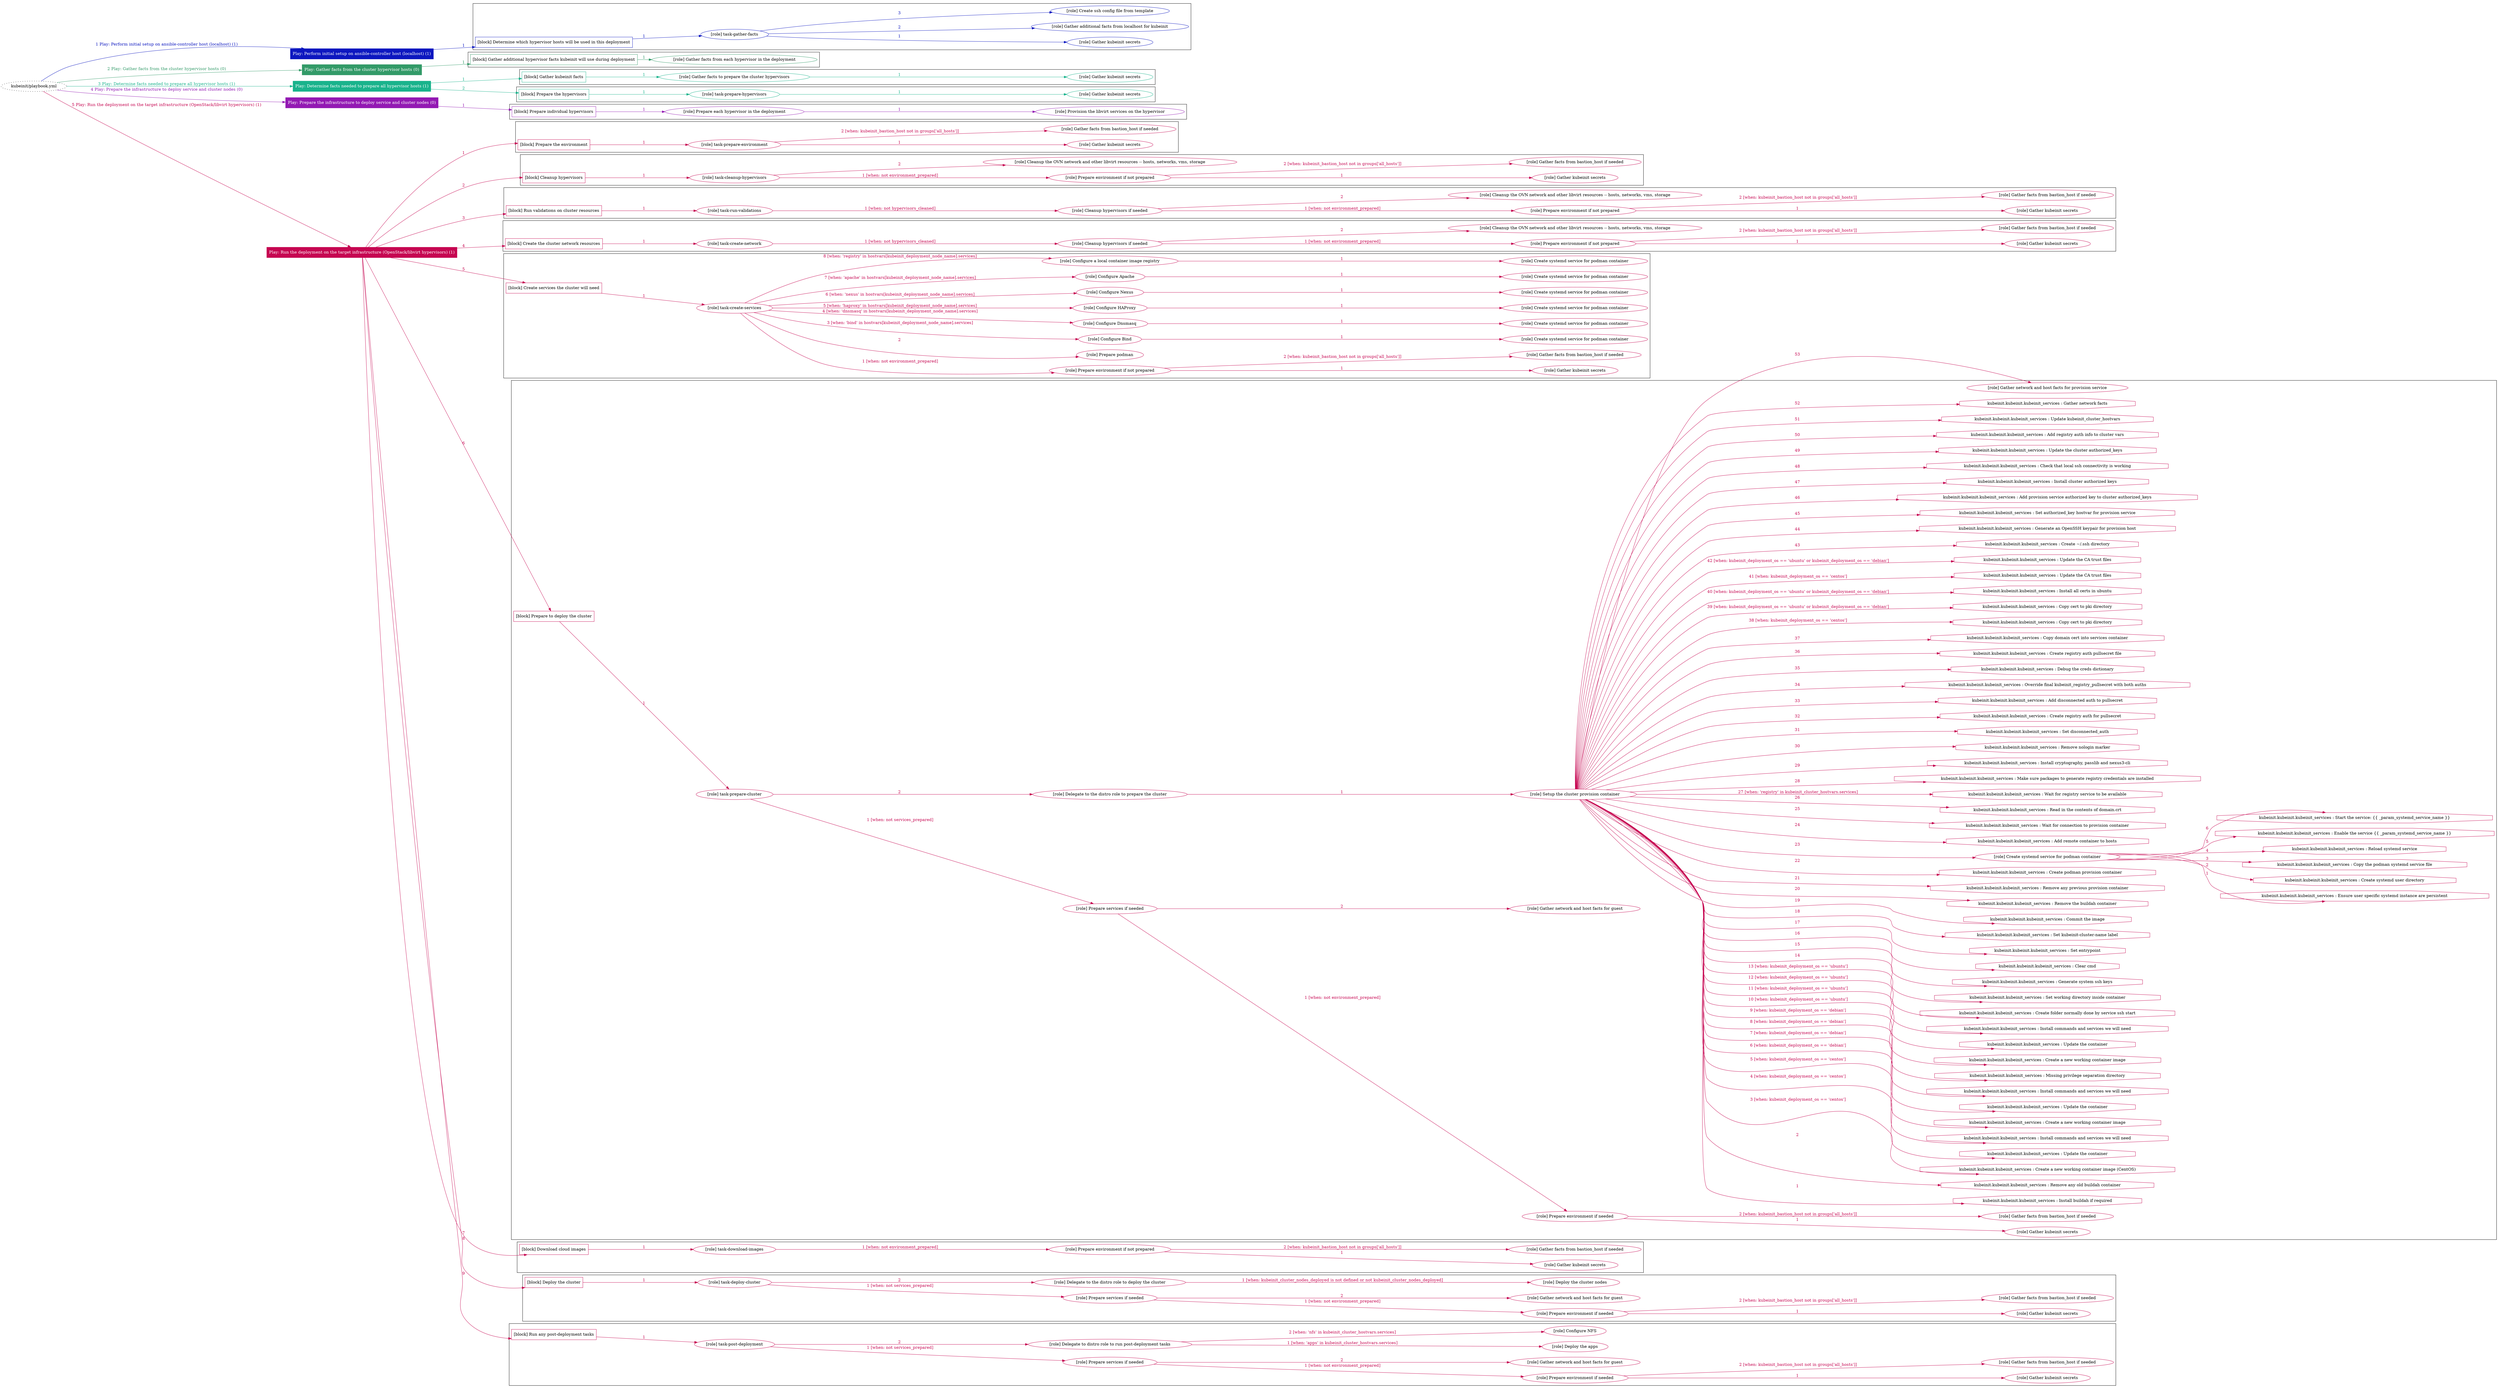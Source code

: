 digraph {
	graph [concentrate=true ordering=in rankdir=LR ratio=fill]
	edge [esep=5 sep=10]
	"kubeinit/playbook.yml" [URL="/home/runner/work/kubeinit/kubeinit/kubeinit/playbook.yml" id=playbook_a332fcdf style=dotted]
	"kubeinit/playbook.yml" -> play_ee299edf [label="1 Play: Perform initial setup on ansible-controller host (localhost) (1)" color="#0c17c0" fontcolor="#0c17c0" id=edge_play_ee299edf labeltooltip="1 Play: Perform initial setup on ansible-controller host (localhost) (1)" tooltip="1 Play: Perform initial setup on ansible-controller host (localhost) (1)"]
	subgraph "Play: Perform initial setup on ansible-controller host (localhost) (1)" {
		play_ee299edf [label="Play: Perform initial setup on ansible-controller host (localhost) (1)" URL="/home/runner/work/kubeinit/kubeinit/kubeinit/playbook.yml" color="#0c17c0" fontcolor="#ffffff" id=play_ee299edf shape=box style=filled tooltip=localhost]
		play_ee299edf -> block_c11fe718 [label=1 color="#0c17c0" fontcolor="#0c17c0" id=edge_block_c11fe718 labeltooltip=1 tooltip=1]
		subgraph cluster_block_c11fe718 {
			block_c11fe718 [label="[block] Determine which hypervisor hosts will be used in this deployment" URL="/home/runner/work/kubeinit/kubeinit/kubeinit/playbook.yml" color="#0c17c0" id=block_c11fe718 labeltooltip="Determine which hypervisor hosts will be used in this deployment" shape=box tooltip="Determine which hypervisor hosts will be used in this deployment"]
			block_c11fe718 -> role_d88d8b62 [label="1 " color="#0c17c0" fontcolor="#0c17c0" id=edge_role_d88d8b62 labeltooltip="1 " tooltip="1 "]
			subgraph "task-gather-facts" {
				role_d88d8b62 [label="[role] task-gather-facts" URL="/home/runner/work/kubeinit/kubeinit/kubeinit/playbook.yml" color="#0c17c0" id=role_d88d8b62 tooltip="task-gather-facts"]
				role_d88d8b62 -> role_e0f52c30 [label="1 " color="#0c17c0" fontcolor="#0c17c0" id=edge_role_e0f52c30 labeltooltip="1 " tooltip="1 "]
				subgraph "Gather kubeinit secrets" {
					role_e0f52c30 [label="[role] Gather kubeinit secrets" URL="/home/runner/.ansible/collections/ansible_collections/kubeinit/kubeinit/roles/kubeinit_prepare/tasks/build_hypervisors_group.yml" color="#0c17c0" id=role_e0f52c30 tooltip="Gather kubeinit secrets"]
				}
				role_d88d8b62 -> role_5ecddb01 [label="2 " color="#0c17c0" fontcolor="#0c17c0" id=edge_role_5ecddb01 labeltooltip="2 " tooltip="2 "]
				subgraph "Gather additional facts from localhost for kubeinit" {
					role_5ecddb01 [label="[role] Gather additional facts from localhost for kubeinit" URL="/home/runner/.ansible/collections/ansible_collections/kubeinit/kubeinit/roles/kubeinit_prepare/tasks/build_hypervisors_group.yml" color="#0c17c0" id=role_5ecddb01 tooltip="Gather additional facts from localhost for kubeinit"]
				}
				role_d88d8b62 -> role_532babb6 [label="3 " color="#0c17c0" fontcolor="#0c17c0" id=edge_role_532babb6 labeltooltip="3 " tooltip="3 "]
				subgraph "Create ssh config file from template" {
					role_532babb6 [label="[role] Create ssh config file from template" URL="/home/runner/.ansible/collections/ansible_collections/kubeinit/kubeinit/roles/kubeinit_prepare/tasks/build_hypervisors_group.yml" color="#0c17c0" id=role_532babb6 tooltip="Create ssh config file from template"]
				}
			}
		}
	}
	"kubeinit/playbook.yml" -> play_a3e2742c [label="2 Play: Gather facts from the cluster hypervisor hosts (0)" color="#329a68" fontcolor="#329a68" id=edge_play_a3e2742c labeltooltip="2 Play: Gather facts from the cluster hypervisor hosts (0)" tooltip="2 Play: Gather facts from the cluster hypervisor hosts (0)"]
	subgraph "Play: Gather facts from the cluster hypervisor hosts (0)" {
		play_a3e2742c [label="Play: Gather facts from the cluster hypervisor hosts (0)" URL="/home/runner/work/kubeinit/kubeinit/kubeinit/playbook.yml" color="#329a68" fontcolor="#ffffff" id=play_a3e2742c shape=box style=filled tooltip="Play: Gather facts from the cluster hypervisor hosts (0)"]
		play_a3e2742c -> block_ea83a2d8 [label=1 color="#329a68" fontcolor="#329a68" id=edge_block_ea83a2d8 labeltooltip=1 tooltip=1]
		subgraph cluster_block_ea83a2d8 {
			block_ea83a2d8 [label="[block] Gather additional hypervisor facts kubeinit will use during deployment" URL="/home/runner/work/kubeinit/kubeinit/kubeinit/playbook.yml" color="#329a68" id=block_ea83a2d8 labeltooltip="Gather additional hypervisor facts kubeinit will use during deployment" shape=box tooltip="Gather additional hypervisor facts kubeinit will use during deployment"]
			block_ea83a2d8 -> role_b1f416ce [label="1 " color="#329a68" fontcolor="#329a68" id=edge_role_b1f416ce labeltooltip="1 " tooltip="1 "]
			subgraph "Gather facts from each hypervisor in the deployment" {
				role_b1f416ce [label="[role] Gather facts from each hypervisor in the deployment" URL="/home/runner/work/kubeinit/kubeinit/kubeinit/playbook.yml" color="#329a68" id=role_b1f416ce tooltip="Gather facts from each hypervisor in the deployment"]
			}
		}
	}
	"kubeinit/playbook.yml" -> play_b9d43471 [label="3 Play: Determine facts needed to prepare all hypervisor hosts (1)" color="#19b38c" fontcolor="#19b38c" id=edge_play_b9d43471 labeltooltip="3 Play: Determine facts needed to prepare all hypervisor hosts (1)" tooltip="3 Play: Determine facts needed to prepare all hypervisor hosts (1)"]
	subgraph "Play: Determine facts needed to prepare all hypervisor hosts (1)" {
		play_b9d43471 [label="Play: Determine facts needed to prepare all hypervisor hosts (1)" URL="/home/runner/work/kubeinit/kubeinit/kubeinit/playbook.yml" color="#19b38c" fontcolor="#ffffff" id=play_b9d43471 shape=box style=filled tooltip=localhost]
		play_b9d43471 -> block_4c8961e4 [label=1 color="#19b38c" fontcolor="#19b38c" id=edge_block_4c8961e4 labeltooltip=1 tooltip=1]
		subgraph cluster_block_4c8961e4 {
			block_4c8961e4 [label="[block] Gather kubeinit facts" URL="/home/runner/work/kubeinit/kubeinit/kubeinit/playbook.yml" color="#19b38c" id=block_4c8961e4 labeltooltip="Gather kubeinit facts" shape=box tooltip="Gather kubeinit facts"]
			block_4c8961e4 -> role_0f1c223f [label="1 " color="#19b38c" fontcolor="#19b38c" id=edge_role_0f1c223f labeltooltip="1 " tooltip="1 "]
			subgraph "Gather facts to prepare the cluster hypervisors" {
				role_0f1c223f [label="[role] Gather facts to prepare the cluster hypervisors" URL="/home/runner/work/kubeinit/kubeinit/kubeinit/playbook.yml" color="#19b38c" id=role_0f1c223f tooltip="Gather facts to prepare the cluster hypervisors"]
				role_0f1c223f -> role_8f5d62dc [label="1 " color="#19b38c" fontcolor="#19b38c" id=edge_role_8f5d62dc labeltooltip="1 " tooltip="1 "]
				subgraph "Gather kubeinit secrets" {
					role_8f5d62dc [label="[role] Gather kubeinit secrets" URL="/home/runner/.ansible/collections/ansible_collections/kubeinit/kubeinit/roles/kubeinit_prepare/tasks/gather_kubeinit_facts.yml" color="#19b38c" id=role_8f5d62dc tooltip="Gather kubeinit secrets"]
				}
			}
		}
		play_b9d43471 -> block_5ba96f1c [label=2 color="#19b38c" fontcolor="#19b38c" id=edge_block_5ba96f1c labeltooltip=2 tooltip=2]
		subgraph cluster_block_5ba96f1c {
			block_5ba96f1c [label="[block] Prepare the hypervisors" URL="/home/runner/work/kubeinit/kubeinit/kubeinit/playbook.yml" color="#19b38c" id=block_5ba96f1c labeltooltip="Prepare the hypervisors" shape=box tooltip="Prepare the hypervisors"]
			block_5ba96f1c -> role_16c07b48 [label="1 " color="#19b38c" fontcolor="#19b38c" id=edge_role_16c07b48 labeltooltip="1 " tooltip="1 "]
			subgraph "task-prepare-hypervisors" {
				role_16c07b48 [label="[role] task-prepare-hypervisors" URL="/home/runner/work/kubeinit/kubeinit/kubeinit/playbook.yml" color="#19b38c" id=role_16c07b48 tooltip="task-prepare-hypervisors"]
				role_16c07b48 -> role_73049a0d [label="1 " color="#19b38c" fontcolor="#19b38c" id=edge_role_73049a0d labeltooltip="1 " tooltip="1 "]
				subgraph "Gather kubeinit secrets" {
					role_73049a0d [label="[role] Gather kubeinit secrets" URL="/home/runner/.ansible/collections/ansible_collections/kubeinit/kubeinit/roles/kubeinit_prepare/tasks/gather_kubeinit_facts.yml" color="#19b38c" id=role_73049a0d tooltip="Gather kubeinit secrets"]
				}
			}
		}
	}
	"kubeinit/playbook.yml" -> play_0778afcf [label="4 Play: Prepare the infrastructure to deploy service and cluster nodes (0)" color="#9319b3" fontcolor="#9319b3" id=edge_play_0778afcf labeltooltip="4 Play: Prepare the infrastructure to deploy service and cluster nodes (0)" tooltip="4 Play: Prepare the infrastructure to deploy service and cluster nodes (0)"]
	subgraph "Play: Prepare the infrastructure to deploy service and cluster nodes (0)" {
		play_0778afcf [label="Play: Prepare the infrastructure to deploy service and cluster nodes (0)" URL="/home/runner/work/kubeinit/kubeinit/kubeinit/playbook.yml" color="#9319b3" fontcolor="#ffffff" id=play_0778afcf shape=box style=filled tooltip="Play: Prepare the infrastructure to deploy service and cluster nodes (0)"]
		play_0778afcf -> block_648cb744 [label=1 color="#9319b3" fontcolor="#9319b3" id=edge_block_648cb744 labeltooltip=1 tooltip=1]
		subgraph cluster_block_648cb744 {
			block_648cb744 [label="[block] Prepare individual hypervisors" URL="/home/runner/work/kubeinit/kubeinit/kubeinit/playbook.yml" color="#9319b3" id=block_648cb744 labeltooltip="Prepare individual hypervisors" shape=box tooltip="Prepare individual hypervisors"]
			block_648cb744 -> role_575492f3 [label="1 " color="#9319b3" fontcolor="#9319b3" id=edge_role_575492f3 labeltooltip="1 " tooltip="1 "]
			subgraph "Prepare each hypervisor in the deployment" {
				role_575492f3 [label="[role] Prepare each hypervisor in the deployment" URL="/home/runner/work/kubeinit/kubeinit/kubeinit/playbook.yml" color="#9319b3" id=role_575492f3 tooltip="Prepare each hypervisor in the deployment"]
				role_575492f3 -> role_d0e49485 [label="1 " color="#9319b3" fontcolor="#9319b3" id=edge_role_d0e49485 labeltooltip="1 " tooltip="1 "]
				subgraph "Provision the libvirt services on the hypervisor" {
					role_d0e49485 [label="[role] Provision the libvirt services on the hypervisor" URL="/home/runner/.ansible/collections/ansible_collections/kubeinit/kubeinit/roles/kubeinit_prepare/tasks/prepare_hypervisor.yml" color="#9319b3" id=role_d0e49485 tooltip="Provision the libvirt services on the hypervisor"]
				}
			}
		}
	}
	"kubeinit/playbook.yml" -> play_9a98db64 [label="5 Play: Run the deployment on the target infrastructure (OpenStack/libvirt hypervisors) (1)" color="#c60651" fontcolor="#c60651" id=edge_play_9a98db64 labeltooltip="5 Play: Run the deployment on the target infrastructure (OpenStack/libvirt hypervisors) (1)" tooltip="5 Play: Run the deployment on the target infrastructure (OpenStack/libvirt hypervisors) (1)"]
	subgraph "Play: Run the deployment on the target infrastructure (OpenStack/libvirt hypervisors) (1)" {
		play_9a98db64 [label="Play: Run the deployment on the target infrastructure (OpenStack/libvirt hypervisors) (1)" URL="/home/runner/work/kubeinit/kubeinit/kubeinit/playbook.yml" color="#c60651" fontcolor="#ffffff" id=play_9a98db64 shape=box style=filled tooltip=localhost]
		play_9a98db64 -> block_a97af020 [label=1 color="#c60651" fontcolor="#c60651" id=edge_block_a97af020 labeltooltip=1 tooltip=1]
		subgraph cluster_block_a97af020 {
			block_a97af020 [label="[block] Prepare the environment" URL="/home/runner/work/kubeinit/kubeinit/kubeinit/playbook.yml" color="#c60651" id=block_a97af020 labeltooltip="Prepare the environment" shape=box tooltip="Prepare the environment"]
			block_a97af020 -> role_f91404f8 [label="1 " color="#c60651" fontcolor="#c60651" id=edge_role_f91404f8 labeltooltip="1 " tooltip="1 "]
			subgraph "task-prepare-environment" {
				role_f91404f8 [label="[role] task-prepare-environment" URL="/home/runner/work/kubeinit/kubeinit/kubeinit/playbook.yml" color="#c60651" id=role_f91404f8 tooltip="task-prepare-environment"]
				role_f91404f8 -> role_815c61a7 [label="1 " color="#c60651" fontcolor="#c60651" id=edge_role_815c61a7 labeltooltip="1 " tooltip="1 "]
				subgraph "Gather kubeinit secrets" {
					role_815c61a7 [label="[role] Gather kubeinit secrets" URL="/home/runner/.ansible/collections/ansible_collections/kubeinit/kubeinit/roles/kubeinit_prepare/tasks/gather_kubeinit_facts.yml" color="#c60651" id=role_815c61a7 tooltip="Gather kubeinit secrets"]
				}
				role_f91404f8 -> role_0c2b9661 [label="2 [when: kubeinit_bastion_host not in groups['all_hosts']]" color="#c60651" fontcolor="#c60651" id=edge_role_0c2b9661 labeltooltip="2 [when: kubeinit_bastion_host not in groups['all_hosts']]" tooltip="2 [when: kubeinit_bastion_host not in groups['all_hosts']]"]
				subgraph "Gather facts from bastion_host if needed" {
					role_0c2b9661 [label="[role] Gather facts from bastion_host if needed" URL="/home/runner/.ansible/collections/ansible_collections/kubeinit/kubeinit/roles/kubeinit_prepare/tasks/main.yml" color="#c60651" id=role_0c2b9661 tooltip="Gather facts from bastion_host if needed"]
				}
			}
		}
		play_9a98db64 -> block_ba78f65f [label=2 color="#c60651" fontcolor="#c60651" id=edge_block_ba78f65f labeltooltip=2 tooltip=2]
		subgraph cluster_block_ba78f65f {
			block_ba78f65f [label="[block] Cleanup hypervisors" URL="/home/runner/work/kubeinit/kubeinit/kubeinit/playbook.yml" color="#c60651" id=block_ba78f65f labeltooltip="Cleanup hypervisors" shape=box tooltip="Cleanup hypervisors"]
			block_ba78f65f -> role_9206656e [label="1 " color="#c60651" fontcolor="#c60651" id=edge_role_9206656e labeltooltip="1 " tooltip="1 "]
			subgraph "task-cleanup-hypervisors" {
				role_9206656e [label="[role] task-cleanup-hypervisors" URL="/home/runner/work/kubeinit/kubeinit/kubeinit/playbook.yml" color="#c60651" id=role_9206656e tooltip="task-cleanup-hypervisors"]
				role_9206656e -> role_4a986b5f [label="1 [when: not environment_prepared]" color="#c60651" fontcolor="#c60651" id=edge_role_4a986b5f labeltooltip="1 [when: not environment_prepared]" tooltip="1 [when: not environment_prepared]"]
				subgraph "Prepare environment if not prepared" {
					role_4a986b5f [label="[role] Prepare environment if not prepared" URL="/home/runner/.ansible/collections/ansible_collections/kubeinit/kubeinit/roles/kubeinit_libvirt/tasks/cleanup_hypervisors.yml" color="#c60651" id=role_4a986b5f tooltip="Prepare environment if not prepared"]
					role_4a986b5f -> role_113a0519 [label="1 " color="#c60651" fontcolor="#c60651" id=edge_role_113a0519 labeltooltip="1 " tooltip="1 "]
					subgraph "Gather kubeinit secrets" {
						role_113a0519 [label="[role] Gather kubeinit secrets" URL="/home/runner/.ansible/collections/ansible_collections/kubeinit/kubeinit/roles/kubeinit_prepare/tasks/gather_kubeinit_facts.yml" color="#c60651" id=role_113a0519 tooltip="Gather kubeinit secrets"]
					}
					role_4a986b5f -> role_fbce2d37 [label="2 [when: kubeinit_bastion_host not in groups['all_hosts']]" color="#c60651" fontcolor="#c60651" id=edge_role_fbce2d37 labeltooltip="2 [when: kubeinit_bastion_host not in groups['all_hosts']]" tooltip="2 [when: kubeinit_bastion_host not in groups['all_hosts']]"]
					subgraph "Gather facts from bastion_host if needed" {
						role_fbce2d37 [label="[role] Gather facts from bastion_host if needed" URL="/home/runner/.ansible/collections/ansible_collections/kubeinit/kubeinit/roles/kubeinit_prepare/tasks/main.yml" color="#c60651" id=role_fbce2d37 tooltip="Gather facts from bastion_host if needed"]
					}
				}
				role_9206656e -> role_0afd657d [label="2 " color="#c60651" fontcolor="#c60651" id=edge_role_0afd657d labeltooltip="2 " tooltip="2 "]
				subgraph "Cleanup the OVN network and other libvirt resources -- hosts, networks, vms, storage" {
					role_0afd657d [label="[role] Cleanup the OVN network and other libvirt resources -- hosts, networks, vms, storage" URL="/home/runner/.ansible/collections/ansible_collections/kubeinit/kubeinit/roles/kubeinit_libvirt/tasks/cleanup_hypervisors.yml" color="#c60651" id=role_0afd657d tooltip="Cleanup the OVN network and other libvirt resources -- hosts, networks, vms, storage"]
				}
			}
		}
		play_9a98db64 -> block_23ab9577 [label=3 color="#c60651" fontcolor="#c60651" id=edge_block_23ab9577 labeltooltip=3 tooltip=3]
		subgraph cluster_block_23ab9577 {
			block_23ab9577 [label="[block] Run validations on cluster resources" URL="/home/runner/work/kubeinit/kubeinit/kubeinit/playbook.yml" color="#c60651" id=block_23ab9577 labeltooltip="Run validations on cluster resources" shape=box tooltip="Run validations on cluster resources"]
			block_23ab9577 -> role_12580983 [label="1 " color="#c60651" fontcolor="#c60651" id=edge_role_12580983 labeltooltip="1 " tooltip="1 "]
			subgraph "task-run-validations" {
				role_12580983 [label="[role] task-run-validations" URL="/home/runner/work/kubeinit/kubeinit/kubeinit/playbook.yml" color="#c60651" id=role_12580983 tooltip="task-run-validations"]
				role_12580983 -> role_d1900e68 [label="1 [when: not hypervisors_cleaned]" color="#c60651" fontcolor="#c60651" id=edge_role_d1900e68 labeltooltip="1 [when: not hypervisors_cleaned]" tooltip="1 [when: not hypervisors_cleaned]"]
				subgraph "Cleanup hypervisors if needed" {
					role_d1900e68 [label="[role] Cleanup hypervisors if needed" URL="/home/runner/.ansible/collections/ansible_collections/kubeinit/kubeinit/roles/kubeinit_validations/tasks/main.yml" color="#c60651" id=role_d1900e68 tooltip="Cleanup hypervisors if needed"]
					role_d1900e68 -> role_7250b036 [label="1 [when: not environment_prepared]" color="#c60651" fontcolor="#c60651" id=edge_role_7250b036 labeltooltip="1 [when: not environment_prepared]" tooltip="1 [when: not environment_prepared]"]
					subgraph "Prepare environment if not prepared" {
						role_7250b036 [label="[role] Prepare environment if not prepared" URL="/home/runner/.ansible/collections/ansible_collections/kubeinit/kubeinit/roles/kubeinit_libvirt/tasks/cleanup_hypervisors.yml" color="#c60651" id=role_7250b036 tooltip="Prepare environment if not prepared"]
						role_7250b036 -> role_0352d78a [label="1 " color="#c60651" fontcolor="#c60651" id=edge_role_0352d78a labeltooltip="1 " tooltip="1 "]
						subgraph "Gather kubeinit secrets" {
							role_0352d78a [label="[role] Gather kubeinit secrets" URL="/home/runner/.ansible/collections/ansible_collections/kubeinit/kubeinit/roles/kubeinit_prepare/tasks/gather_kubeinit_facts.yml" color="#c60651" id=role_0352d78a tooltip="Gather kubeinit secrets"]
						}
						role_7250b036 -> role_7a3588f1 [label="2 [when: kubeinit_bastion_host not in groups['all_hosts']]" color="#c60651" fontcolor="#c60651" id=edge_role_7a3588f1 labeltooltip="2 [when: kubeinit_bastion_host not in groups['all_hosts']]" tooltip="2 [when: kubeinit_bastion_host not in groups['all_hosts']]"]
						subgraph "Gather facts from bastion_host if needed" {
							role_7a3588f1 [label="[role] Gather facts from bastion_host if needed" URL="/home/runner/.ansible/collections/ansible_collections/kubeinit/kubeinit/roles/kubeinit_prepare/tasks/main.yml" color="#c60651" id=role_7a3588f1 tooltip="Gather facts from bastion_host if needed"]
						}
					}
					role_d1900e68 -> role_c1a11a83 [label="2 " color="#c60651" fontcolor="#c60651" id=edge_role_c1a11a83 labeltooltip="2 " tooltip="2 "]
					subgraph "Cleanup the OVN network and other libvirt resources -- hosts, networks, vms, storage" {
						role_c1a11a83 [label="[role] Cleanup the OVN network and other libvirt resources -- hosts, networks, vms, storage" URL="/home/runner/.ansible/collections/ansible_collections/kubeinit/kubeinit/roles/kubeinit_libvirt/tasks/cleanup_hypervisors.yml" color="#c60651" id=role_c1a11a83 tooltip="Cleanup the OVN network and other libvirt resources -- hosts, networks, vms, storage"]
					}
				}
			}
		}
		play_9a98db64 -> block_79e819e9 [label=4 color="#c60651" fontcolor="#c60651" id=edge_block_79e819e9 labeltooltip=4 tooltip=4]
		subgraph cluster_block_79e819e9 {
			block_79e819e9 [label="[block] Create the cluster network resources" URL="/home/runner/work/kubeinit/kubeinit/kubeinit/playbook.yml" color="#c60651" id=block_79e819e9 labeltooltip="Create the cluster network resources" shape=box tooltip="Create the cluster network resources"]
			block_79e819e9 -> role_2210c4f3 [label="1 " color="#c60651" fontcolor="#c60651" id=edge_role_2210c4f3 labeltooltip="1 " tooltip="1 "]
			subgraph "task-create-network" {
				role_2210c4f3 [label="[role] task-create-network" URL="/home/runner/work/kubeinit/kubeinit/kubeinit/playbook.yml" color="#c60651" id=role_2210c4f3 tooltip="task-create-network"]
				role_2210c4f3 -> role_90b08c4a [label="1 [when: not hypervisors_cleaned]" color="#c60651" fontcolor="#c60651" id=edge_role_90b08c4a labeltooltip="1 [when: not hypervisors_cleaned]" tooltip="1 [when: not hypervisors_cleaned]"]
				subgraph "Cleanup hypervisors if needed" {
					role_90b08c4a [label="[role] Cleanup hypervisors if needed" URL="/home/runner/.ansible/collections/ansible_collections/kubeinit/kubeinit/roles/kubeinit_libvirt/tasks/create_network.yml" color="#c60651" id=role_90b08c4a tooltip="Cleanup hypervisors if needed"]
					role_90b08c4a -> role_e8016870 [label="1 [when: not environment_prepared]" color="#c60651" fontcolor="#c60651" id=edge_role_e8016870 labeltooltip="1 [when: not environment_prepared]" tooltip="1 [when: not environment_prepared]"]
					subgraph "Prepare environment if not prepared" {
						role_e8016870 [label="[role] Prepare environment if not prepared" URL="/home/runner/.ansible/collections/ansible_collections/kubeinit/kubeinit/roles/kubeinit_libvirt/tasks/cleanup_hypervisors.yml" color="#c60651" id=role_e8016870 tooltip="Prepare environment if not prepared"]
						role_e8016870 -> role_c42f957d [label="1 " color="#c60651" fontcolor="#c60651" id=edge_role_c42f957d labeltooltip="1 " tooltip="1 "]
						subgraph "Gather kubeinit secrets" {
							role_c42f957d [label="[role] Gather kubeinit secrets" URL="/home/runner/.ansible/collections/ansible_collections/kubeinit/kubeinit/roles/kubeinit_prepare/tasks/gather_kubeinit_facts.yml" color="#c60651" id=role_c42f957d tooltip="Gather kubeinit secrets"]
						}
						role_e8016870 -> role_d9fc15fe [label="2 [when: kubeinit_bastion_host not in groups['all_hosts']]" color="#c60651" fontcolor="#c60651" id=edge_role_d9fc15fe labeltooltip="2 [when: kubeinit_bastion_host not in groups['all_hosts']]" tooltip="2 [when: kubeinit_bastion_host not in groups['all_hosts']]"]
						subgraph "Gather facts from bastion_host if needed" {
							role_d9fc15fe [label="[role] Gather facts from bastion_host if needed" URL="/home/runner/.ansible/collections/ansible_collections/kubeinit/kubeinit/roles/kubeinit_prepare/tasks/main.yml" color="#c60651" id=role_d9fc15fe tooltip="Gather facts from bastion_host if needed"]
						}
					}
					role_90b08c4a -> role_64efde69 [label="2 " color="#c60651" fontcolor="#c60651" id=edge_role_64efde69 labeltooltip="2 " tooltip="2 "]
					subgraph "Cleanup the OVN network and other libvirt resources -- hosts, networks, vms, storage" {
						role_64efde69 [label="[role] Cleanup the OVN network and other libvirt resources -- hosts, networks, vms, storage" URL="/home/runner/.ansible/collections/ansible_collections/kubeinit/kubeinit/roles/kubeinit_libvirt/tasks/cleanup_hypervisors.yml" color="#c60651" id=role_64efde69 tooltip="Cleanup the OVN network and other libvirt resources -- hosts, networks, vms, storage"]
					}
				}
			}
		}
		play_9a98db64 -> block_af2e10d3 [label=5 color="#c60651" fontcolor="#c60651" id=edge_block_af2e10d3 labeltooltip=5 tooltip=5]
		subgraph cluster_block_af2e10d3 {
			block_af2e10d3 [label="[block] Create services the cluster will need" URL="/home/runner/work/kubeinit/kubeinit/kubeinit/playbook.yml" color="#c60651" id=block_af2e10d3 labeltooltip="Create services the cluster will need" shape=box tooltip="Create services the cluster will need"]
			block_af2e10d3 -> role_da73bca9 [label="1 " color="#c60651" fontcolor="#c60651" id=edge_role_da73bca9 labeltooltip="1 " tooltip="1 "]
			subgraph "task-create-services" {
				role_da73bca9 [label="[role] task-create-services" URL="/home/runner/work/kubeinit/kubeinit/kubeinit/playbook.yml" color="#c60651" id=role_da73bca9 tooltip="task-create-services"]
				role_da73bca9 -> role_838e1857 [label="1 [when: not environment_prepared]" color="#c60651" fontcolor="#c60651" id=edge_role_838e1857 labeltooltip="1 [when: not environment_prepared]" tooltip="1 [when: not environment_prepared]"]
				subgraph "Prepare environment if not prepared" {
					role_838e1857 [label="[role] Prepare environment if not prepared" URL="/home/runner/.ansible/collections/ansible_collections/kubeinit/kubeinit/roles/kubeinit_services/tasks/main.yml" color="#c60651" id=role_838e1857 tooltip="Prepare environment if not prepared"]
					role_838e1857 -> role_ed80e8c9 [label="1 " color="#c60651" fontcolor="#c60651" id=edge_role_ed80e8c9 labeltooltip="1 " tooltip="1 "]
					subgraph "Gather kubeinit secrets" {
						role_ed80e8c9 [label="[role] Gather kubeinit secrets" URL="/home/runner/.ansible/collections/ansible_collections/kubeinit/kubeinit/roles/kubeinit_prepare/tasks/gather_kubeinit_facts.yml" color="#c60651" id=role_ed80e8c9 tooltip="Gather kubeinit secrets"]
					}
					role_838e1857 -> role_cf44bce9 [label="2 [when: kubeinit_bastion_host not in groups['all_hosts']]" color="#c60651" fontcolor="#c60651" id=edge_role_cf44bce9 labeltooltip="2 [when: kubeinit_bastion_host not in groups['all_hosts']]" tooltip="2 [when: kubeinit_bastion_host not in groups['all_hosts']]"]
					subgraph "Gather facts from bastion_host if needed" {
						role_cf44bce9 [label="[role] Gather facts from bastion_host if needed" URL="/home/runner/.ansible/collections/ansible_collections/kubeinit/kubeinit/roles/kubeinit_prepare/tasks/main.yml" color="#c60651" id=role_cf44bce9 tooltip="Gather facts from bastion_host if needed"]
					}
				}
				role_da73bca9 -> role_e996419c [label="2 " color="#c60651" fontcolor="#c60651" id=edge_role_e996419c labeltooltip="2 " tooltip="2 "]
				subgraph "Prepare podman" {
					role_e996419c [label="[role] Prepare podman" URL="/home/runner/.ansible/collections/ansible_collections/kubeinit/kubeinit/roles/kubeinit_services/tasks/00_create_service_pod.yml" color="#c60651" id=role_e996419c tooltip="Prepare podman"]
				}
				role_da73bca9 -> role_242eff0b [label="3 [when: 'bind' in hostvars[kubeinit_deployment_node_name].services]" color="#c60651" fontcolor="#c60651" id=edge_role_242eff0b labeltooltip="3 [when: 'bind' in hostvars[kubeinit_deployment_node_name].services]" tooltip="3 [when: 'bind' in hostvars[kubeinit_deployment_node_name].services]"]
				subgraph "Configure Bind" {
					role_242eff0b [label="[role] Configure Bind" URL="/home/runner/.ansible/collections/ansible_collections/kubeinit/kubeinit/roles/kubeinit_services/tasks/start_services_containers.yml" color="#c60651" id=role_242eff0b tooltip="Configure Bind"]
					role_242eff0b -> role_c538211d [label="1 " color="#c60651" fontcolor="#c60651" id=edge_role_c538211d labeltooltip="1 " tooltip="1 "]
					subgraph "Create systemd service for podman container" {
						role_c538211d [label="[role] Create systemd service for podman container" URL="/home/runner/.ansible/collections/ansible_collections/kubeinit/kubeinit/roles/kubeinit_bind/tasks/main.yml" color="#c60651" id=role_c538211d tooltip="Create systemd service for podman container"]
					}
				}
				role_da73bca9 -> role_24339e9c [label="4 [when: 'dnsmasq' in hostvars[kubeinit_deployment_node_name].services]" color="#c60651" fontcolor="#c60651" id=edge_role_24339e9c labeltooltip="4 [when: 'dnsmasq' in hostvars[kubeinit_deployment_node_name].services]" tooltip="4 [when: 'dnsmasq' in hostvars[kubeinit_deployment_node_name].services]"]
				subgraph "Configure Dnsmasq" {
					role_24339e9c [label="[role] Configure Dnsmasq" URL="/home/runner/.ansible/collections/ansible_collections/kubeinit/kubeinit/roles/kubeinit_services/tasks/start_services_containers.yml" color="#c60651" id=role_24339e9c tooltip="Configure Dnsmasq"]
					role_24339e9c -> role_f1775ce3 [label="1 " color="#c60651" fontcolor="#c60651" id=edge_role_f1775ce3 labeltooltip="1 " tooltip="1 "]
					subgraph "Create systemd service for podman container" {
						role_f1775ce3 [label="[role] Create systemd service for podman container" URL="/home/runner/.ansible/collections/ansible_collections/kubeinit/kubeinit/roles/kubeinit_dnsmasq/tasks/main.yml" color="#c60651" id=role_f1775ce3 tooltip="Create systemd service for podman container"]
					}
				}
				role_da73bca9 -> role_7c3c9b96 [label="5 [when: 'haproxy' in hostvars[kubeinit_deployment_node_name].services]" color="#c60651" fontcolor="#c60651" id=edge_role_7c3c9b96 labeltooltip="5 [when: 'haproxy' in hostvars[kubeinit_deployment_node_name].services]" tooltip="5 [when: 'haproxy' in hostvars[kubeinit_deployment_node_name].services]"]
				subgraph "Configure HAProxy" {
					role_7c3c9b96 [label="[role] Configure HAProxy" URL="/home/runner/.ansible/collections/ansible_collections/kubeinit/kubeinit/roles/kubeinit_services/tasks/start_services_containers.yml" color="#c60651" id=role_7c3c9b96 tooltip="Configure HAProxy"]
					role_7c3c9b96 -> role_580b7d00 [label="1 " color="#c60651" fontcolor="#c60651" id=edge_role_580b7d00 labeltooltip="1 " tooltip="1 "]
					subgraph "Create systemd service for podman container" {
						role_580b7d00 [label="[role] Create systemd service for podman container" URL="/home/runner/.ansible/collections/ansible_collections/kubeinit/kubeinit/roles/kubeinit_haproxy/tasks/main.yml" color="#c60651" id=role_580b7d00 tooltip="Create systemd service for podman container"]
					}
				}
				role_da73bca9 -> role_7bac6c00 [label="6 [when: 'nexus' in hostvars[kubeinit_deployment_node_name].services]" color="#c60651" fontcolor="#c60651" id=edge_role_7bac6c00 labeltooltip="6 [when: 'nexus' in hostvars[kubeinit_deployment_node_name].services]" tooltip="6 [when: 'nexus' in hostvars[kubeinit_deployment_node_name].services]"]
				subgraph "Configure Nexus" {
					role_7bac6c00 [label="[role] Configure Nexus" URL="/home/runner/.ansible/collections/ansible_collections/kubeinit/kubeinit/roles/kubeinit_services/tasks/start_services_containers.yml" color="#c60651" id=role_7bac6c00 tooltip="Configure Nexus"]
					role_7bac6c00 -> role_317ca87a [label="1 " color="#c60651" fontcolor="#c60651" id=edge_role_317ca87a labeltooltip="1 " tooltip="1 "]
					subgraph "Create systemd service for podman container" {
						role_317ca87a [label="[role] Create systemd service for podman container" URL="/home/runner/.ansible/collections/ansible_collections/kubeinit/kubeinit/roles/kubeinit_nexus/tasks/main.yml" color="#c60651" id=role_317ca87a tooltip="Create systemd service for podman container"]
					}
				}
				role_da73bca9 -> role_0f327144 [label="7 [when: 'apache' in hostvars[kubeinit_deployment_node_name].services]" color="#c60651" fontcolor="#c60651" id=edge_role_0f327144 labeltooltip="7 [when: 'apache' in hostvars[kubeinit_deployment_node_name].services]" tooltip="7 [when: 'apache' in hostvars[kubeinit_deployment_node_name].services]"]
				subgraph "Configure Apache" {
					role_0f327144 [label="[role] Configure Apache" URL="/home/runner/.ansible/collections/ansible_collections/kubeinit/kubeinit/roles/kubeinit_services/tasks/start_services_containers.yml" color="#c60651" id=role_0f327144 tooltip="Configure Apache"]
					role_0f327144 -> role_2d914850 [label="1 " color="#c60651" fontcolor="#c60651" id=edge_role_2d914850 labeltooltip="1 " tooltip="1 "]
					subgraph "Create systemd service for podman container" {
						role_2d914850 [label="[role] Create systemd service for podman container" URL="/home/runner/.ansible/collections/ansible_collections/kubeinit/kubeinit/roles/kubeinit_apache/tasks/main.yml" color="#c60651" id=role_2d914850 tooltip="Create systemd service for podman container"]
					}
				}
				role_da73bca9 -> role_8367ffc4 [label="8 [when: 'registry' in hostvars[kubeinit_deployment_node_name].services]" color="#c60651" fontcolor="#c60651" id=edge_role_8367ffc4 labeltooltip="8 [when: 'registry' in hostvars[kubeinit_deployment_node_name].services]" tooltip="8 [when: 'registry' in hostvars[kubeinit_deployment_node_name].services]"]
				subgraph "Configure a local container image registry" {
					role_8367ffc4 [label="[role] Configure a local container image registry" URL="/home/runner/.ansible/collections/ansible_collections/kubeinit/kubeinit/roles/kubeinit_services/tasks/start_services_containers.yml" color="#c60651" id=role_8367ffc4 tooltip="Configure a local container image registry"]
					role_8367ffc4 -> role_62bcb7f0 [label="1 " color="#c60651" fontcolor="#c60651" id=edge_role_62bcb7f0 labeltooltip="1 " tooltip="1 "]
					subgraph "Create systemd service for podman container" {
						role_62bcb7f0 [label="[role] Create systemd service for podman container" URL="/home/runner/.ansible/collections/ansible_collections/kubeinit/kubeinit/roles/kubeinit_registry/tasks/main.yml" color="#c60651" id=role_62bcb7f0 tooltip="Create systemd service for podman container"]
					}
				}
			}
		}
		play_9a98db64 -> block_a7b0492b [label=6 color="#c60651" fontcolor="#c60651" id=edge_block_a7b0492b labeltooltip=6 tooltip=6]
		subgraph cluster_block_a7b0492b {
			block_a7b0492b [label="[block] Prepare to deploy the cluster" URL="/home/runner/work/kubeinit/kubeinit/kubeinit/playbook.yml" color="#c60651" id=block_a7b0492b labeltooltip="Prepare to deploy the cluster" shape=box tooltip="Prepare to deploy the cluster"]
			block_a7b0492b -> role_8372acd7 [label="1 " color="#c60651" fontcolor="#c60651" id=edge_role_8372acd7 labeltooltip="1 " tooltip="1 "]
			subgraph "task-prepare-cluster" {
				role_8372acd7 [label="[role] task-prepare-cluster" URL="/home/runner/work/kubeinit/kubeinit/kubeinit/playbook.yml" color="#c60651" id=role_8372acd7 tooltip="task-prepare-cluster"]
				role_8372acd7 -> role_973dee9c [label="1 [when: not services_prepared]" color="#c60651" fontcolor="#c60651" id=edge_role_973dee9c labeltooltip="1 [when: not services_prepared]" tooltip="1 [when: not services_prepared]"]
				subgraph "Prepare services if needed" {
					role_973dee9c [label="[role] Prepare services if needed" URL="/home/runner/.ansible/collections/ansible_collections/kubeinit/kubeinit/roles/kubeinit_prepare/tasks/prepare_cluster.yml" color="#c60651" id=role_973dee9c tooltip="Prepare services if needed"]
					role_973dee9c -> role_0d805609 [label="1 [when: not environment_prepared]" color="#c60651" fontcolor="#c60651" id=edge_role_0d805609 labeltooltip="1 [when: not environment_prepared]" tooltip="1 [when: not environment_prepared]"]
					subgraph "Prepare environment if needed" {
						role_0d805609 [label="[role] Prepare environment if needed" URL="/home/runner/.ansible/collections/ansible_collections/kubeinit/kubeinit/roles/kubeinit_services/tasks/prepare_services.yml" color="#c60651" id=role_0d805609 tooltip="Prepare environment if needed"]
						role_0d805609 -> role_6cbf53c5 [label="1 " color="#c60651" fontcolor="#c60651" id=edge_role_6cbf53c5 labeltooltip="1 " tooltip="1 "]
						subgraph "Gather kubeinit secrets" {
							role_6cbf53c5 [label="[role] Gather kubeinit secrets" URL="/home/runner/.ansible/collections/ansible_collections/kubeinit/kubeinit/roles/kubeinit_prepare/tasks/gather_kubeinit_facts.yml" color="#c60651" id=role_6cbf53c5 tooltip="Gather kubeinit secrets"]
						}
						role_0d805609 -> role_b040526d [label="2 [when: kubeinit_bastion_host not in groups['all_hosts']]" color="#c60651" fontcolor="#c60651" id=edge_role_b040526d labeltooltip="2 [when: kubeinit_bastion_host not in groups['all_hosts']]" tooltip="2 [when: kubeinit_bastion_host not in groups['all_hosts']]"]
						subgraph "Gather facts from bastion_host if needed" {
							role_b040526d [label="[role] Gather facts from bastion_host if needed" URL="/home/runner/.ansible/collections/ansible_collections/kubeinit/kubeinit/roles/kubeinit_prepare/tasks/main.yml" color="#c60651" id=role_b040526d tooltip="Gather facts from bastion_host if needed"]
						}
					}
					role_973dee9c -> role_f339ef6d [label="2 " color="#c60651" fontcolor="#c60651" id=edge_role_f339ef6d labeltooltip="2 " tooltip="2 "]
					subgraph "Gather network and host facts for guest" {
						role_f339ef6d [label="[role] Gather network and host facts for guest" URL="/home/runner/.ansible/collections/ansible_collections/kubeinit/kubeinit/roles/kubeinit_services/tasks/prepare_services.yml" color="#c60651" id=role_f339ef6d tooltip="Gather network and host facts for guest"]
					}
				}
				role_8372acd7 -> role_6cdcdd91 [label="2 " color="#c60651" fontcolor="#c60651" id=edge_role_6cdcdd91 labeltooltip="2 " tooltip="2 "]
				subgraph "Delegate to the distro role to prepare the cluster" {
					role_6cdcdd91 [label="[role] Delegate to the distro role to prepare the cluster" URL="/home/runner/.ansible/collections/ansible_collections/kubeinit/kubeinit/roles/kubeinit_prepare/tasks/prepare_cluster.yml" color="#c60651" id=role_6cdcdd91 tooltip="Delegate to the distro role to prepare the cluster"]
					role_6cdcdd91 -> role_6dcb0338 [label="1 " color="#c60651" fontcolor="#c60651" id=edge_role_6dcb0338 labeltooltip="1 " tooltip="1 "]
					subgraph "Setup the cluster provision container" {
						role_6dcb0338 [label="[role] Setup the cluster provision container" URL="/home/runner/.ansible/collections/ansible_collections/kubeinit/kubeinit/roles/kubeinit_cdk/tasks/prepare_cluster.yml" color="#c60651" id=role_6dcb0338 tooltip="Setup the cluster provision container"]
						task_dd5184bb [label="kubeinit.kubeinit.kubeinit_services : Install buildah if required" URL="/home/runner/.ansible/collections/ansible_collections/kubeinit/kubeinit/roles/kubeinit_services/tasks/create_provision_container.yml" color="#c60651" id=task_dd5184bb shape=octagon tooltip="kubeinit.kubeinit.kubeinit_services : Install buildah if required"]
						role_6dcb0338 -> task_dd5184bb [label="1 " color="#c60651" fontcolor="#c60651" id=edge_task_dd5184bb labeltooltip="1 " tooltip="1 "]
						task_bbb49726 [label="kubeinit.kubeinit.kubeinit_services : Remove any old buildah container" URL="/home/runner/.ansible/collections/ansible_collections/kubeinit/kubeinit/roles/kubeinit_services/tasks/create_provision_container.yml" color="#c60651" id=task_bbb49726 shape=octagon tooltip="kubeinit.kubeinit.kubeinit_services : Remove any old buildah container"]
						role_6dcb0338 -> task_bbb49726 [label="2 " color="#c60651" fontcolor="#c60651" id=edge_task_bbb49726 labeltooltip="2 " tooltip="2 "]
						task_6c707133 [label="kubeinit.kubeinit.kubeinit_services : Create a new working container image (CentOS)" URL="/home/runner/.ansible/collections/ansible_collections/kubeinit/kubeinit/roles/kubeinit_services/tasks/create_provision_container.yml" color="#c60651" id=task_6c707133 shape=octagon tooltip="kubeinit.kubeinit.kubeinit_services : Create a new working container image (CentOS)"]
						role_6dcb0338 -> task_6c707133 [label="3 [when: kubeinit_deployment_os == 'centos']" color="#c60651" fontcolor="#c60651" id=edge_task_6c707133 labeltooltip="3 [when: kubeinit_deployment_os == 'centos']" tooltip="3 [when: kubeinit_deployment_os == 'centos']"]
						task_f2c360cb [label="kubeinit.kubeinit.kubeinit_services : Update the container" URL="/home/runner/.ansible/collections/ansible_collections/kubeinit/kubeinit/roles/kubeinit_services/tasks/create_provision_container.yml" color="#c60651" id=task_f2c360cb shape=octagon tooltip="kubeinit.kubeinit.kubeinit_services : Update the container"]
						role_6dcb0338 -> task_f2c360cb [label="4 [when: kubeinit_deployment_os == 'centos']" color="#c60651" fontcolor="#c60651" id=edge_task_f2c360cb labeltooltip="4 [when: kubeinit_deployment_os == 'centos']" tooltip="4 [when: kubeinit_deployment_os == 'centos']"]
						task_2a62abb6 [label="kubeinit.kubeinit.kubeinit_services : Install commands and services we will need" URL="/home/runner/.ansible/collections/ansible_collections/kubeinit/kubeinit/roles/kubeinit_services/tasks/create_provision_container.yml" color="#c60651" id=task_2a62abb6 shape=octagon tooltip="kubeinit.kubeinit.kubeinit_services : Install commands and services we will need"]
						role_6dcb0338 -> task_2a62abb6 [label="5 [when: kubeinit_deployment_os == 'centos']" color="#c60651" fontcolor="#c60651" id=edge_task_2a62abb6 labeltooltip="5 [when: kubeinit_deployment_os == 'centos']" tooltip="5 [when: kubeinit_deployment_os == 'centos']"]
						task_91984f0a [label="kubeinit.kubeinit.kubeinit_services : Create a new working container image" URL="/home/runner/.ansible/collections/ansible_collections/kubeinit/kubeinit/roles/kubeinit_services/tasks/create_provision_container.yml" color="#c60651" id=task_91984f0a shape=octagon tooltip="kubeinit.kubeinit.kubeinit_services : Create a new working container image"]
						role_6dcb0338 -> task_91984f0a [label="6 [when: kubeinit_deployment_os == 'debian']" color="#c60651" fontcolor="#c60651" id=edge_task_91984f0a labeltooltip="6 [when: kubeinit_deployment_os == 'debian']" tooltip="6 [when: kubeinit_deployment_os == 'debian']"]
						task_8caba8be [label="kubeinit.kubeinit.kubeinit_services : Update the container" URL="/home/runner/.ansible/collections/ansible_collections/kubeinit/kubeinit/roles/kubeinit_services/tasks/create_provision_container.yml" color="#c60651" id=task_8caba8be shape=octagon tooltip="kubeinit.kubeinit.kubeinit_services : Update the container"]
						role_6dcb0338 -> task_8caba8be [label="7 [when: kubeinit_deployment_os == 'debian']" color="#c60651" fontcolor="#c60651" id=edge_task_8caba8be labeltooltip="7 [when: kubeinit_deployment_os == 'debian']" tooltip="7 [when: kubeinit_deployment_os == 'debian']"]
						task_0e8f35d3 [label="kubeinit.kubeinit.kubeinit_services : Install commands and services we will need" URL="/home/runner/.ansible/collections/ansible_collections/kubeinit/kubeinit/roles/kubeinit_services/tasks/create_provision_container.yml" color="#c60651" id=task_0e8f35d3 shape=octagon tooltip="kubeinit.kubeinit.kubeinit_services : Install commands and services we will need"]
						role_6dcb0338 -> task_0e8f35d3 [label="8 [when: kubeinit_deployment_os == 'debian']" color="#c60651" fontcolor="#c60651" id=edge_task_0e8f35d3 labeltooltip="8 [when: kubeinit_deployment_os == 'debian']" tooltip="8 [when: kubeinit_deployment_os == 'debian']"]
						task_7e773932 [label="kubeinit.kubeinit.kubeinit_services : Missing privilege separation directory" URL="/home/runner/.ansible/collections/ansible_collections/kubeinit/kubeinit/roles/kubeinit_services/tasks/create_provision_container.yml" color="#c60651" id=task_7e773932 shape=octagon tooltip="kubeinit.kubeinit.kubeinit_services : Missing privilege separation directory"]
						role_6dcb0338 -> task_7e773932 [label="9 [when: kubeinit_deployment_os == 'debian']" color="#c60651" fontcolor="#c60651" id=edge_task_7e773932 labeltooltip="9 [when: kubeinit_deployment_os == 'debian']" tooltip="9 [when: kubeinit_deployment_os == 'debian']"]
						task_d7ae4e8d [label="kubeinit.kubeinit.kubeinit_services : Create a new working container image" URL="/home/runner/.ansible/collections/ansible_collections/kubeinit/kubeinit/roles/kubeinit_services/tasks/create_provision_container.yml" color="#c60651" id=task_d7ae4e8d shape=octagon tooltip="kubeinit.kubeinit.kubeinit_services : Create a new working container image"]
						role_6dcb0338 -> task_d7ae4e8d [label="10 [when: kubeinit_deployment_os == 'ubuntu']" color="#c60651" fontcolor="#c60651" id=edge_task_d7ae4e8d labeltooltip="10 [when: kubeinit_deployment_os == 'ubuntu']" tooltip="10 [when: kubeinit_deployment_os == 'ubuntu']"]
						task_b9379acb [label="kubeinit.kubeinit.kubeinit_services : Update the container" URL="/home/runner/.ansible/collections/ansible_collections/kubeinit/kubeinit/roles/kubeinit_services/tasks/create_provision_container.yml" color="#c60651" id=task_b9379acb shape=octagon tooltip="kubeinit.kubeinit.kubeinit_services : Update the container"]
						role_6dcb0338 -> task_b9379acb [label="11 [when: kubeinit_deployment_os == 'ubuntu']" color="#c60651" fontcolor="#c60651" id=edge_task_b9379acb labeltooltip="11 [when: kubeinit_deployment_os == 'ubuntu']" tooltip="11 [when: kubeinit_deployment_os == 'ubuntu']"]
						task_62343800 [label="kubeinit.kubeinit.kubeinit_services : Install commands and services we will need" URL="/home/runner/.ansible/collections/ansible_collections/kubeinit/kubeinit/roles/kubeinit_services/tasks/create_provision_container.yml" color="#c60651" id=task_62343800 shape=octagon tooltip="kubeinit.kubeinit.kubeinit_services : Install commands and services we will need"]
						role_6dcb0338 -> task_62343800 [label="12 [when: kubeinit_deployment_os == 'ubuntu']" color="#c60651" fontcolor="#c60651" id=edge_task_62343800 labeltooltip="12 [when: kubeinit_deployment_os == 'ubuntu']" tooltip="12 [when: kubeinit_deployment_os == 'ubuntu']"]
						task_723b5acc [label="kubeinit.kubeinit.kubeinit_services : Create folder normally done by service ssh start" URL="/home/runner/.ansible/collections/ansible_collections/kubeinit/kubeinit/roles/kubeinit_services/tasks/create_provision_container.yml" color="#c60651" id=task_723b5acc shape=octagon tooltip="kubeinit.kubeinit.kubeinit_services : Create folder normally done by service ssh start"]
						role_6dcb0338 -> task_723b5acc [label="13 [when: kubeinit_deployment_os == 'ubuntu']" color="#c60651" fontcolor="#c60651" id=edge_task_723b5acc labeltooltip="13 [when: kubeinit_deployment_os == 'ubuntu']" tooltip="13 [when: kubeinit_deployment_os == 'ubuntu']"]
						task_ad04d0fa [label="kubeinit.kubeinit.kubeinit_services : Set working directory inside container" URL="/home/runner/.ansible/collections/ansible_collections/kubeinit/kubeinit/roles/kubeinit_services/tasks/create_provision_container.yml" color="#c60651" id=task_ad04d0fa shape=octagon tooltip="kubeinit.kubeinit.kubeinit_services : Set working directory inside container"]
						role_6dcb0338 -> task_ad04d0fa [label="14 " color="#c60651" fontcolor="#c60651" id=edge_task_ad04d0fa labeltooltip="14 " tooltip="14 "]
						task_7976020f [label="kubeinit.kubeinit.kubeinit_services : Generate system ssh keys" URL="/home/runner/.ansible/collections/ansible_collections/kubeinit/kubeinit/roles/kubeinit_services/tasks/create_provision_container.yml" color="#c60651" id=task_7976020f shape=octagon tooltip="kubeinit.kubeinit.kubeinit_services : Generate system ssh keys"]
						role_6dcb0338 -> task_7976020f [label="15 " color="#c60651" fontcolor="#c60651" id=edge_task_7976020f labeltooltip="15 " tooltip="15 "]
						task_2507b7a4 [label="kubeinit.kubeinit.kubeinit_services : Clear cmd" URL="/home/runner/.ansible/collections/ansible_collections/kubeinit/kubeinit/roles/kubeinit_services/tasks/create_provision_container.yml" color="#c60651" id=task_2507b7a4 shape=octagon tooltip="kubeinit.kubeinit.kubeinit_services : Clear cmd"]
						role_6dcb0338 -> task_2507b7a4 [label="16 " color="#c60651" fontcolor="#c60651" id=edge_task_2507b7a4 labeltooltip="16 " tooltip="16 "]
						task_b692fa05 [label="kubeinit.kubeinit.kubeinit_services : Set entrypoint" URL="/home/runner/.ansible/collections/ansible_collections/kubeinit/kubeinit/roles/kubeinit_services/tasks/create_provision_container.yml" color="#c60651" id=task_b692fa05 shape=octagon tooltip="kubeinit.kubeinit.kubeinit_services : Set entrypoint"]
						role_6dcb0338 -> task_b692fa05 [label="17 " color="#c60651" fontcolor="#c60651" id=edge_task_b692fa05 labeltooltip="17 " tooltip="17 "]
						task_9ef52e2e [label="kubeinit.kubeinit.kubeinit_services : Set kubeinit-cluster-name label" URL="/home/runner/.ansible/collections/ansible_collections/kubeinit/kubeinit/roles/kubeinit_services/tasks/create_provision_container.yml" color="#c60651" id=task_9ef52e2e shape=octagon tooltip="kubeinit.kubeinit.kubeinit_services : Set kubeinit-cluster-name label"]
						role_6dcb0338 -> task_9ef52e2e [label="18 " color="#c60651" fontcolor="#c60651" id=edge_task_9ef52e2e labeltooltip="18 " tooltip="18 "]
						task_f86ca04a [label="kubeinit.kubeinit.kubeinit_services : Commit the image" URL="/home/runner/.ansible/collections/ansible_collections/kubeinit/kubeinit/roles/kubeinit_services/tasks/create_provision_container.yml" color="#c60651" id=task_f86ca04a shape=octagon tooltip="kubeinit.kubeinit.kubeinit_services : Commit the image"]
						role_6dcb0338 -> task_f86ca04a [label="19 " color="#c60651" fontcolor="#c60651" id=edge_task_f86ca04a labeltooltip="19 " tooltip="19 "]
						task_0799ecb7 [label="kubeinit.kubeinit.kubeinit_services : Remove the buildah container" URL="/home/runner/.ansible/collections/ansible_collections/kubeinit/kubeinit/roles/kubeinit_services/tasks/create_provision_container.yml" color="#c60651" id=task_0799ecb7 shape=octagon tooltip="kubeinit.kubeinit.kubeinit_services : Remove the buildah container"]
						role_6dcb0338 -> task_0799ecb7 [label="20 " color="#c60651" fontcolor="#c60651" id=edge_task_0799ecb7 labeltooltip="20 " tooltip="20 "]
						task_a7510083 [label="kubeinit.kubeinit.kubeinit_services : Remove any previous provision container" URL="/home/runner/.ansible/collections/ansible_collections/kubeinit/kubeinit/roles/kubeinit_services/tasks/create_provision_container.yml" color="#c60651" id=task_a7510083 shape=octagon tooltip="kubeinit.kubeinit.kubeinit_services : Remove any previous provision container"]
						role_6dcb0338 -> task_a7510083 [label="21 " color="#c60651" fontcolor="#c60651" id=edge_task_a7510083 labeltooltip="21 " tooltip="21 "]
						task_e21bdbbb [label="kubeinit.kubeinit.kubeinit_services : Create podman provision container" URL="/home/runner/.ansible/collections/ansible_collections/kubeinit/kubeinit/roles/kubeinit_services/tasks/create_provision_container.yml" color="#c60651" id=task_e21bdbbb shape=octagon tooltip="kubeinit.kubeinit.kubeinit_services : Create podman provision container"]
						role_6dcb0338 -> task_e21bdbbb [label="22 " color="#c60651" fontcolor="#c60651" id=edge_task_e21bdbbb labeltooltip="22 " tooltip="22 "]
						role_6dcb0338 -> role_7c088a2b [label="23 " color="#c60651" fontcolor="#c60651" id=edge_role_7c088a2b labeltooltip="23 " tooltip="23 "]
						subgraph "Create systemd service for podman container" {
							role_7c088a2b [label="[role] Create systemd service for podman container" URL="/home/runner/.ansible/collections/ansible_collections/kubeinit/kubeinit/roles/kubeinit_services/tasks/create_provision_container.yml" color="#c60651" id=role_7c088a2b tooltip="Create systemd service for podman container"]
							task_0f9fd355 [label="kubeinit.kubeinit.kubeinit_services : Ensure user specific systemd instance are persistent" URL="/home/runner/.ansible/collections/ansible_collections/kubeinit/kubeinit/roles/kubeinit_services/tasks/create_managed_service.yml" color="#c60651" id=task_0f9fd355 shape=octagon tooltip="kubeinit.kubeinit.kubeinit_services : Ensure user specific systemd instance are persistent"]
							role_7c088a2b -> task_0f9fd355 [label="1 " color="#c60651" fontcolor="#c60651" id=edge_task_0f9fd355 labeltooltip="1 " tooltip="1 "]
							task_dc15b14b [label="kubeinit.kubeinit.kubeinit_services : Create systemd user directory" URL="/home/runner/.ansible/collections/ansible_collections/kubeinit/kubeinit/roles/kubeinit_services/tasks/create_managed_service.yml" color="#c60651" id=task_dc15b14b shape=octagon tooltip="kubeinit.kubeinit.kubeinit_services : Create systemd user directory"]
							role_7c088a2b -> task_dc15b14b [label="2 " color="#c60651" fontcolor="#c60651" id=edge_task_dc15b14b labeltooltip="2 " tooltip="2 "]
							task_c7154fac [label="kubeinit.kubeinit.kubeinit_services : Copy the podman systemd service file" URL="/home/runner/.ansible/collections/ansible_collections/kubeinit/kubeinit/roles/kubeinit_services/tasks/create_managed_service.yml" color="#c60651" id=task_c7154fac shape=octagon tooltip="kubeinit.kubeinit.kubeinit_services : Copy the podman systemd service file"]
							role_7c088a2b -> task_c7154fac [label="3 " color="#c60651" fontcolor="#c60651" id=edge_task_c7154fac labeltooltip="3 " tooltip="3 "]
							task_9a497f76 [label="kubeinit.kubeinit.kubeinit_services : Reload systemd service" URL="/home/runner/.ansible/collections/ansible_collections/kubeinit/kubeinit/roles/kubeinit_services/tasks/create_managed_service.yml" color="#c60651" id=task_9a497f76 shape=octagon tooltip="kubeinit.kubeinit.kubeinit_services : Reload systemd service"]
							role_7c088a2b -> task_9a497f76 [label="4 " color="#c60651" fontcolor="#c60651" id=edge_task_9a497f76 labeltooltip="4 " tooltip="4 "]
							task_3769d786 [label="kubeinit.kubeinit.kubeinit_services : Enable the service {{ _param_systemd_service_name }}" URL="/home/runner/.ansible/collections/ansible_collections/kubeinit/kubeinit/roles/kubeinit_services/tasks/create_managed_service.yml" color="#c60651" id=task_3769d786 shape=octagon tooltip="kubeinit.kubeinit.kubeinit_services : Enable the service {{ _param_systemd_service_name }}"]
							role_7c088a2b -> task_3769d786 [label="5 " color="#c60651" fontcolor="#c60651" id=edge_task_3769d786 labeltooltip="5 " tooltip="5 "]
							task_1eb45119 [label="kubeinit.kubeinit.kubeinit_services : Start the service: {{ _param_systemd_service_name }}" URL="/home/runner/.ansible/collections/ansible_collections/kubeinit/kubeinit/roles/kubeinit_services/tasks/create_managed_service.yml" color="#c60651" id=task_1eb45119 shape=octagon tooltip="kubeinit.kubeinit.kubeinit_services : Start the service: {{ _param_systemd_service_name }}"]
							role_7c088a2b -> task_1eb45119 [label="6 " color="#c60651" fontcolor="#c60651" id=edge_task_1eb45119 labeltooltip="6 " tooltip="6 "]
						}
						task_4c7a1f9e [label="kubeinit.kubeinit.kubeinit_services : Add remote container to hosts" URL="/home/runner/.ansible/collections/ansible_collections/kubeinit/kubeinit/roles/kubeinit_services/tasks/create_provision_container.yml" color="#c60651" id=task_4c7a1f9e shape=octagon tooltip="kubeinit.kubeinit.kubeinit_services : Add remote container to hosts"]
						role_6dcb0338 -> task_4c7a1f9e [label="24 " color="#c60651" fontcolor="#c60651" id=edge_task_4c7a1f9e labeltooltip="24 " tooltip="24 "]
						task_1c00293b [label="kubeinit.kubeinit.kubeinit_services : Wait for connection to provision container" URL="/home/runner/.ansible/collections/ansible_collections/kubeinit/kubeinit/roles/kubeinit_services/tasks/create_provision_container.yml" color="#c60651" id=task_1c00293b shape=octagon tooltip="kubeinit.kubeinit.kubeinit_services : Wait for connection to provision container"]
						role_6dcb0338 -> task_1c00293b [label="25 " color="#c60651" fontcolor="#c60651" id=edge_task_1c00293b labeltooltip="25 " tooltip="25 "]
						task_c7337af0 [label="kubeinit.kubeinit.kubeinit_services : Read in the contents of domain.crt" URL="/home/runner/.ansible/collections/ansible_collections/kubeinit/kubeinit/roles/kubeinit_services/tasks/create_provision_container.yml" color="#c60651" id=task_c7337af0 shape=octagon tooltip="kubeinit.kubeinit.kubeinit_services : Read in the contents of domain.crt"]
						role_6dcb0338 -> task_c7337af0 [label="26 " color="#c60651" fontcolor="#c60651" id=edge_task_c7337af0 labeltooltip="26 " tooltip="26 "]
						task_be408dd4 [label="kubeinit.kubeinit.kubeinit_services : Wait for registry service to be available" URL="/home/runner/.ansible/collections/ansible_collections/kubeinit/kubeinit/roles/kubeinit_services/tasks/create_provision_container.yml" color="#c60651" id=task_be408dd4 shape=octagon tooltip="kubeinit.kubeinit.kubeinit_services : Wait for registry service to be available"]
						role_6dcb0338 -> task_be408dd4 [label="27 [when: 'registry' in kubeinit_cluster_hostvars.services]" color="#c60651" fontcolor="#c60651" id=edge_task_be408dd4 labeltooltip="27 [when: 'registry' in kubeinit_cluster_hostvars.services]" tooltip="27 [when: 'registry' in kubeinit_cluster_hostvars.services]"]
						task_fcda55e7 [label="kubeinit.kubeinit.kubeinit_services : Make sure packages to generate registry credentials are installed" URL="/home/runner/.ansible/collections/ansible_collections/kubeinit/kubeinit/roles/kubeinit_services/tasks/create_provision_container.yml" color="#c60651" id=task_fcda55e7 shape=octagon tooltip="kubeinit.kubeinit.kubeinit_services : Make sure packages to generate registry credentials are installed"]
						role_6dcb0338 -> task_fcda55e7 [label="28 " color="#c60651" fontcolor="#c60651" id=edge_task_fcda55e7 labeltooltip="28 " tooltip="28 "]
						task_88cba519 [label="kubeinit.kubeinit.kubeinit_services : Install cryptography, passlib and nexus3-cli" URL="/home/runner/.ansible/collections/ansible_collections/kubeinit/kubeinit/roles/kubeinit_services/tasks/create_provision_container.yml" color="#c60651" id=task_88cba519 shape=octagon tooltip="kubeinit.kubeinit.kubeinit_services : Install cryptography, passlib and nexus3-cli"]
						role_6dcb0338 -> task_88cba519 [label="29 " color="#c60651" fontcolor="#c60651" id=edge_task_88cba519 labeltooltip="29 " tooltip="29 "]
						task_2e083b3a [label="kubeinit.kubeinit.kubeinit_services : Remove nologin marker" URL="/home/runner/.ansible/collections/ansible_collections/kubeinit/kubeinit/roles/kubeinit_services/tasks/create_provision_container.yml" color="#c60651" id=task_2e083b3a shape=octagon tooltip="kubeinit.kubeinit.kubeinit_services : Remove nologin marker"]
						role_6dcb0338 -> task_2e083b3a [label="30 " color="#c60651" fontcolor="#c60651" id=edge_task_2e083b3a labeltooltip="30 " tooltip="30 "]
						task_bc5f9b1b [label="kubeinit.kubeinit.kubeinit_services : Set disconnected_auth" URL="/home/runner/.ansible/collections/ansible_collections/kubeinit/kubeinit/roles/kubeinit_services/tasks/create_provision_container.yml" color="#c60651" id=task_bc5f9b1b shape=octagon tooltip="kubeinit.kubeinit.kubeinit_services : Set disconnected_auth"]
						role_6dcb0338 -> task_bc5f9b1b [label="31 " color="#c60651" fontcolor="#c60651" id=edge_task_bc5f9b1b labeltooltip="31 " tooltip="31 "]
						task_2e6793b1 [label="kubeinit.kubeinit.kubeinit_services : Create registry auth for pullsecret" URL="/home/runner/.ansible/collections/ansible_collections/kubeinit/kubeinit/roles/kubeinit_services/tasks/create_provision_container.yml" color="#c60651" id=task_2e6793b1 shape=octagon tooltip="kubeinit.kubeinit.kubeinit_services : Create registry auth for pullsecret"]
						role_6dcb0338 -> task_2e6793b1 [label="32 " color="#c60651" fontcolor="#c60651" id=edge_task_2e6793b1 labeltooltip="32 " tooltip="32 "]
						task_01ec9a12 [label="kubeinit.kubeinit.kubeinit_services : Add disconnected auth to pullsecret" URL="/home/runner/.ansible/collections/ansible_collections/kubeinit/kubeinit/roles/kubeinit_services/tasks/create_provision_container.yml" color="#c60651" id=task_01ec9a12 shape=octagon tooltip="kubeinit.kubeinit.kubeinit_services : Add disconnected auth to pullsecret"]
						role_6dcb0338 -> task_01ec9a12 [label="33 " color="#c60651" fontcolor="#c60651" id=edge_task_01ec9a12 labeltooltip="33 " tooltip="33 "]
						task_7fd28052 [label="kubeinit.kubeinit.kubeinit_services : Override final kubeinit_registry_pullsecret with both auths" URL="/home/runner/.ansible/collections/ansible_collections/kubeinit/kubeinit/roles/kubeinit_services/tasks/create_provision_container.yml" color="#c60651" id=task_7fd28052 shape=octagon tooltip="kubeinit.kubeinit.kubeinit_services : Override final kubeinit_registry_pullsecret with both auths"]
						role_6dcb0338 -> task_7fd28052 [label="34 " color="#c60651" fontcolor="#c60651" id=edge_task_7fd28052 labeltooltip="34 " tooltip="34 "]
						task_d0702d54 [label="kubeinit.kubeinit.kubeinit_services : Debug the creds dictionary" URL="/home/runner/.ansible/collections/ansible_collections/kubeinit/kubeinit/roles/kubeinit_services/tasks/create_provision_container.yml" color="#c60651" id=task_d0702d54 shape=octagon tooltip="kubeinit.kubeinit.kubeinit_services : Debug the creds dictionary"]
						role_6dcb0338 -> task_d0702d54 [label="35 " color="#c60651" fontcolor="#c60651" id=edge_task_d0702d54 labeltooltip="35 " tooltip="35 "]
						task_9274136f [label="kubeinit.kubeinit.kubeinit_services : Create registry auth pullsecret file" URL="/home/runner/.ansible/collections/ansible_collections/kubeinit/kubeinit/roles/kubeinit_services/tasks/create_provision_container.yml" color="#c60651" id=task_9274136f shape=octagon tooltip="kubeinit.kubeinit.kubeinit_services : Create registry auth pullsecret file"]
						role_6dcb0338 -> task_9274136f [label="36 " color="#c60651" fontcolor="#c60651" id=edge_task_9274136f labeltooltip="36 " tooltip="36 "]
						task_13c1f48a [label="kubeinit.kubeinit.kubeinit_services : Copy domain cert into services container" URL="/home/runner/.ansible/collections/ansible_collections/kubeinit/kubeinit/roles/kubeinit_services/tasks/create_provision_container.yml" color="#c60651" id=task_13c1f48a shape=octagon tooltip="kubeinit.kubeinit.kubeinit_services : Copy domain cert into services container"]
						role_6dcb0338 -> task_13c1f48a [label="37 " color="#c60651" fontcolor="#c60651" id=edge_task_13c1f48a labeltooltip="37 " tooltip="37 "]
						task_9db3401f [label="kubeinit.kubeinit.kubeinit_services : Copy cert to pki directory" URL="/home/runner/.ansible/collections/ansible_collections/kubeinit/kubeinit/roles/kubeinit_services/tasks/create_provision_container.yml" color="#c60651" id=task_9db3401f shape=octagon tooltip="kubeinit.kubeinit.kubeinit_services : Copy cert to pki directory"]
						role_6dcb0338 -> task_9db3401f [label="38 [when: kubeinit_deployment_os == 'centos']" color="#c60651" fontcolor="#c60651" id=edge_task_9db3401f labeltooltip="38 [when: kubeinit_deployment_os == 'centos']" tooltip="38 [when: kubeinit_deployment_os == 'centos']"]
						task_9000eb55 [label="kubeinit.kubeinit.kubeinit_services : Copy cert to pki directory" URL="/home/runner/.ansible/collections/ansible_collections/kubeinit/kubeinit/roles/kubeinit_services/tasks/create_provision_container.yml" color="#c60651" id=task_9000eb55 shape=octagon tooltip="kubeinit.kubeinit.kubeinit_services : Copy cert to pki directory"]
						role_6dcb0338 -> task_9000eb55 [label="39 [when: kubeinit_deployment_os == 'ubuntu' or kubeinit_deployment_os == 'debian']" color="#c60651" fontcolor="#c60651" id=edge_task_9000eb55 labeltooltip="39 [when: kubeinit_deployment_os == 'ubuntu' or kubeinit_deployment_os == 'debian']" tooltip="39 [when: kubeinit_deployment_os == 'ubuntu' or kubeinit_deployment_os == 'debian']"]
						task_b2175186 [label="kubeinit.kubeinit.kubeinit_services : Install all certs in ubuntu" URL="/home/runner/.ansible/collections/ansible_collections/kubeinit/kubeinit/roles/kubeinit_services/tasks/create_provision_container.yml" color="#c60651" id=task_b2175186 shape=octagon tooltip="kubeinit.kubeinit.kubeinit_services : Install all certs in ubuntu"]
						role_6dcb0338 -> task_b2175186 [label="40 [when: kubeinit_deployment_os == 'ubuntu' or kubeinit_deployment_os == 'debian']" color="#c60651" fontcolor="#c60651" id=edge_task_b2175186 labeltooltip="40 [when: kubeinit_deployment_os == 'ubuntu' or kubeinit_deployment_os == 'debian']" tooltip="40 [when: kubeinit_deployment_os == 'ubuntu' or kubeinit_deployment_os == 'debian']"]
						task_40afa7fd [label="kubeinit.kubeinit.kubeinit_services : Update the CA trust files" URL="/home/runner/.ansible/collections/ansible_collections/kubeinit/kubeinit/roles/kubeinit_services/tasks/create_provision_container.yml" color="#c60651" id=task_40afa7fd shape=octagon tooltip="kubeinit.kubeinit.kubeinit_services : Update the CA trust files"]
						role_6dcb0338 -> task_40afa7fd [label="41 [when: kubeinit_deployment_os == 'centos']" color="#c60651" fontcolor="#c60651" id=edge_task_40afa7fd labeltooltip="41 [when: kubeinit_deployment_os == 'centos']" tooltip="41 [when: kubeinit_deployment_os == 'centos']"]
						task_41d8d026 [label="kubeinit.kubeinit.kubeinit_services : Update the CA trust files" URL="/home/runner/.ansible/collections/ansible_collections/kubeinit/kubeinit/roles/kubeinit_services/tasks/create_provision_container.yml" color="#c60651" id=task_41d8d026 shape=octagon tooltip="kubeinit.kubeinit.kubeinit_services : Update the CA trust files"]
						role_6dcb0338 -> task_41d8d026 [label="42 [when: kubeinit_deployment_os == 'ubuntu' or kubeinit_deployment_os == 'debian']" color="#c60651" fontcolor="#c60651" id=edge_task_41d8d026 labeltooltip="42 [when: kubeinit_deployment_os == 'ubuntu' or kubeinit_deployment_os == 'debian']" tooltip="42 [when: kubeinit_deployment_os == 'ubuntu' or kubeinit_deployment_os == 'debian']"]
						task_eecb57a2 [label="kubeinit.kubeinit.kubeinit_services : Create ~/.ssh directory" URL="/home/runner/.ansible/collections/ansible_collections/kubeinit/kubeinit/roles/kubeinit_services/tasks/create_provision_container.yml" color="#c60651" id=task_eecb57a2 shape=octagon tooltip="kubeinit.kubeinit.kubeinit_services : Create ~/.ssh directory"]
						role_6dcb0338 -> task_eecb57a2 [label="43 " color="#c60651" fontcolor="#c60651" id=edge_task_eecb57a2 labeltooltip="43 " tooltip="43 "]
						task_92cbbc2f [label="kubeinit.kubeinit.kubeinit_services : Generate an OpenSSH keypair for provision host" URL="/home/runner/.ansible/collections/ansible_collections/kubeinit/kubeinit/roles/kubeinit_services/tasks/create_provision_container.yml" color="#c60651" id=task_92cbbc2f shape=octagon tooltip="kubeinit.kubeinit.kubeinit_services : Generate an OpenSSH keypair for provision host"]
						role_6dcb0338 -> task_92cbbc2f [label="44 " color="#c60651" fontcolor="#c60651" id=edge_task_92cbbc2f labeltooltip="44 " tooltip="44 "]
						task_176ed608 [label="kubeinit.kubeinit.kubeinit_services : Set authorized_key hostvar for provision service" URL="/home/runner/.ansible/collections/ansible_collections/kubeinit/kubeinit/roles/kubeinit_services/tasks/create_provision_container.yml" color="#c60651" id=task_176ed608 shape=octagon tooltip="kubeinit.kubeinit.kubeinit_services : Set authorized_key hostvar for provision service"]
						role_6dcb0338 -> task_176ed608 [label="45 " color="#c60651" fontcolor="#c60651" id=edge_task_176ed608 labeltooltip="45 " tooltip="45 "]
						task_8476a8be [label="kubeinit.kubeinit.kubeinit_services : Add provision service authorized key to cluster authorized_keys" URL="/home/runner/.ansible/collections/ansible_collections/kubeinit/kubeinit/roles/kubeinit_services/tasks/create_provision_container.yml" color="#c60651" id=task_8476a8be shape=octagon tooltip="kubeinit.kubeinit.kubeinit_services : Add provision service authorized key to cluster authorized_keys"]
						role_6dcb0338 -> task_8476a8be [label="46 " color="#c60651" fontcolor="#c60651" id=edge_task_8476a8be labeltooltip="46 " tooltip="46 "]
						task_99c5c665 [label="kubeinit.kubeinit.kubeinit_services : Install cluster authorized keys" URL="/home/runner/.ansible/collections/ansible_collections/kubeinit/kubeinit/roles/kubeinit_services/tasks/create_provision_container.yml" color="#c60651" id=task_99c5c665 shape=octagon tooltip="kubeinit.kubeinit.kubeinit_services : Install cluster authorized keys"]
						role_6dcb0338 -> task_99c5c665 [label="47 " color="#c60651" fontcolor="#c60651" id=edge_task_99c5c665 labeltooltip="47 " tooltip="47 "]
						task_351c2c63 [label="kubeinit.kubeinit.kubeinit_services : Check that local ssh connectivity is working" URL="/home/runner/.ansible/collections/ansible_collections/kubeinit/kubeinit/roles/kubeinit_services/tasks/create_provision_container.yml" color="#c60651" id=task_351c2c63 shape=octagon tooltip="kubeinit.kubeinit.kubeinit_services : Check that local ssh connectivity is working"]
						role_6dcb0338 -> task_351c2c63 [label="48 " color="#c60651" fontcolor="#c60651" id=edge_task_351c2c63 labeltooltip="48 " tooltip="48 "]
						task_4310847f [label="kubeinit.kubeinit.kubeinit_services : Update the cluster authorized_keys" URL="/home/runner/.ansible/collections/ansible_collections/kubeinit/kubeinit/roles/kubeinit_services/tasks/create_provision_container.yml" color="#c60651" id=task_4310847f shape=octagon tooltip="kubeinit.kubeinit.kubeinit_services : Update the cluster authorized_keys"]
						role_6dcb0338 -> task_4310847f [label="49 " color="#c60651" fontcolor="#c60651" id=edge_task_4310847f labeltooltip="49 " tooltip="49 "]
						task_ff06c85d [label="kubeinit.kubeinit.kubeinit_services : Add registry auth info to cluster vars" URL="/home/runner/.ansible/collections/ansible_collections/kubeinit/kubeinit/roles/kubeinit_services/tasks/create_provision_container.yml" color="#c60651" id=task_ff06c85d shape=octagon tooltip="kubeinit.kubeinit.kubeinit_services : Add registry auth info to cluster vars"]
						role_6dcb0338 -> task_ff06c85d [label="50 " color="#c60651" fontcolor="#c60651" id=edge_task_ff06c85d labeltooltip="50 " tooltip="50 "]
						task_794e4682 [label="kubeinit.kubeinit.kubeinit_services : Update kubeinit_cluster_hostvars" URL="/home/runner/.ansible/collections/ansible_collections/kubeinit/kubeinit/roles/kubeinit_services/tasks/create_provision_container.yml" color="#c60651" id=task_794e4682 shape=octagon tooltip="kubeinit.kubeinit.kubeinit_services : Update kubeinit_cluster_hostvars"]
						role_6dcb0338 -> task_794e4682 [label="51 " color="#c60651" fontcolor="#c60651" id=edge_task_794e4682 labeltooltip="51 " tooltip="51 "]
						task_f7ea675c [label="kubeinit.kubeinit.kubeinit_services : Gather network facts" URL="/home/runner/.ansible/collections/ansible_collections/kubeinit/kubeinit/roles/kubeinit_services/tasks/create_provision_container.yml" color="#c60651" id=task_f7ea675c shape=octagon tooltip="kubeinit.kubeinit.kubeinit_services : Gather network facts"]
						role_6dcb0338 -> task_f7ea675c [label="52 " color="#c60651" fontcolor="#c60651" id=edge_task_f7ea675c labeltooltip="52 " tooltip="52 "]
						role_6dcb0338 -> role_39703bbe [label="53 " color="#c60651" fontcolor="#c60651" id=edge_role_39703bbe labeltooltip="53 " tooltip="53 "]
						subgraph "Gather network and host facts for provision service" {
							role_39703bbe [label="[role] Gather network and host facts for provision service" URL="/home/runner/.ansible/collections/ansible_collections/kubeinit/kubeinit/roles/kubeinit_services/tasks/create_provision_container.yml" color="#c60651" id=role_39703bbe tooltip="Gather network and host facts for provision service"]
						}
					}
				}
			}
		}
		play_9a98db64 -> block_aebe3673 [label=7 color="#c60651" fontcolor="#c60651" id=edge_block_aebe3673 labeltooltip=7 tooltip=7]
		subgraph cluster_block_aebe3673 {
			block_aebe3673 [label="[block] Download cloud images" URL="/home/runner/work/kubeinit/kubeinit/kubeinit/playbook.yml" color="#c60651" id=block_aebe3673 labeltooltip="Download cloud images" shape=box tooltip="Download cloud images"]
			block_aebe3673 -> role_f43d2993 [label="1 " color="#c60651" fontcolor="#c60651" id=edge_role_f43d2993 labeltooltip="1 " tooltip="1 "]
			subgraph "task-download-images" {
				role_f43d2993 [label="[role] task-download-images" URL="/home/runner/work/kubeinit/kubeinit/kubeinit/playbook.yml" color="#c60651" id=role_f43d2993 tooltip="task-download-images"]
				role_f43d2993 -> role_e47dd84c [label="1 [when: not environment_prepared]" color="#c60651" fontcolor="#c60651" id=edge_role_e47dd84c labeltooltip="1 [when: not environment_prepared]" tooltip="1 [when: not environment_prepared]"]
				subgraph "Prepare environment if not prepared" {
					role_e47dd84c [label="[role] Prepare environment if not prepared" URL="/home/runner/.ansible/collections/ansible_collections/kubeinit/kubeinit/roles/kubeinit_libvirt/tasks/download_cloud_images.yml" color="#c60651" id=role_e47dd84c tooltip="Prepare environment if not prepared"]
					role_e47dd84c -> role_f5e43171 [label="1 " color="#c60651" fontcolor="#c60651" id=edge_role_f5e43171 labeltooltip="1 " tooltip="1 "]
					subgraph "Gather kubeinit secrets" {
						role_f5e43171 [label="[role] Gather kubeinit secrets" URL="/home/runner/.ansible/collections/ansible_collections/kubeinit/kubeinit/roles/kubeinit_prepare/tasks/gather_kubeinit_facts.yml" color="#c60651" id=role_f5e43171 tooltip="Gather kubeinit secrets"]
					}
					role_e47dd84c -> role_fad98ece [label="2 [when: kubeinit_bastion_host not in groups['all_hosts']]" color="#c60651" fontcolor="#c60651" id=edge_role_fad98ece labeltooltip="2 [when: kubeinit_bastion_host not in groups['all_hosts']]" tooltip="2 [when: kubeinit_bastion_host not in groups['all_hosts']]"]
					subgraph "Gather facts from bastion_host if needed" {
						role_fad98ece [label="[role] Gather facts from bastion_host if needed" URL="/home/runner/.ansible/collections/ansible_collections/kubeinit/kubeinit/roles/kubeinit_prepare/tasks/main.yml" color="#c60651" id=role_fad98ece tooltip="Gather facts from bastion_host if needed"]
					}
				}
			}
		}
		play_9a98db64 -> block_c058d984 [label=8 color="#c60651" fontcolor="#c60651" id=edge_block_c058d984 labeltooltip=8 tooltip=8]
		subgraph cluster_block_c058d984 {
			block_c058d984 [label="[block] Deploy the cluster" URL="/home/runner/work/kubeinit/kubeinit/kubeinit/playbook.yml" color="#c60651" id=block_c058d984 labeltooltip="Deploy the cluster" shape=box tooltip="Deploy the cluster"]
			block_c058d984 -> role_051e5ae9 [label="1 " color="#c60651" fontcolor="#c60651" id=edge_role_051e5ae9 labeltooltip="1 " tooltip="1 "]
			subgraph "task-deploy-cluster" {
				role_051e5ae9 [label="[role] task-deploy-cluster" URL="/home/runner/work/kubeinit/kubeinit/kubeinit/playbook.yml" color="#c60651" id=role_051e5ae9 tooltip="task-deploy-cluster"]
				role_051e5ae9 -> role_5e8dc8b9 [label="1 [when: not services_prepared]" color="#c60651" fontcolor="#c60651" id=edge_role_5e8dc8b9 labeltooltip="1 [when: not services_prepared]" tooltip="1 [when: not services_prepared]"]
				subgraph "Prepare services if needed" {
					role_5e8dc8b9 [label="[role] Prepare services if needed" URL="/home/runner/.ansible/collections/ansible_collections/kubeinit/kubeinit/roles/kubeinit_prepare/tasks/deploy_cluster.yml" color="#c60651" id=role_5e8dc8b9 tooltip="Prepare services if needed"]
					role_5e8dc8b9 -> role_96acfe6f [label="1 [when: not environment_prepared]" color="#c60651" fontcolor="#c60651" id=edge_role_96acfe6f labeltooltip="1 [when: not environment_prepared]" tooltip="1 [when: not environment_prepared]"]
					subgraph "Prepare environment if needed" {
						role_96acfe6f [label="[role] Prepare environment if needed" URL="/home/runner/.ansible/collections/ansible_collections/kubeinit/kubeinit/roles/kubeinit_services/tasks/prepare_services.yml" color="#c60651" id=role_96acfe6f tooltip="Prepare environment if needed"]
						role_96acfe6f -> role_45a2c997 [label="1 " color="#c60651" fontcolor="#c60651" id=edge_role_45a2c997 labeltooltip="1 " tooltip="1 "]
						subgraph "Gather kubeinit secrets" {
							role_45a2c997 [label="[role] Gather kubeinit secrets" URL="/home/runner/.ansible/collections/ansible_collections/kubeinit/kubeinit/roles/kubeinit_prepare/tasks/gather_kubeinit_facts.yml" color="#c60651" id=role_45a2c997 tooltip="Gather kubeinit secrets"]
						}
						role_96acfe6f -> role_076c030f [label="2 [when: kubeinit_bastion_host not in groups['all_hosts']]" color="#c60651" fontcolor="#c60651" id=edge_role_076c030f labeltooltip="2 [when: kubeinit_bastion_host not in groups['all_hosts']]" tooltip="2 [when: kubeinit_bastion_host not in groups['all_hosts']]"]
						subgraph "Gather facts from bastion_host if needed" {
							role_076c030f [label="[role] Gather facts from bastion_host if needed" URL="/home/runner/.ansible/collections/ansible_collections/kubeinit/kubeinit/roles/kubeinit_prepare/tasks/main.yml" color="#c60651" id=role_076c030f tooltip="Gather facts from bastion_host if needed"]
						}
					}
					role_5e8dc8b9 -> role_b8913780 [label="2 " color="#c60651" fontcolor="#c60651" id=edge_role_b8913780 labeltooltip="2 " tooltip="2 "]
					subgraph "Gather network and host facts for guest" {
						role_b8913780 [label="[role] Gather network and host facts for guest" URL="/home/runner/.ansible/collections/ansible_collections/kubeinit/kubeinit/roles/kubeinit_services/tasks/prepare_services.yml" color="#c60651" id=role_b8913780 tooltip="Gather network and host facts for guest"]
					}
				}
				role_051e5ae9 -> role_57477848 [label="2 " color="#c60651" fontcolor="#c60651" id=edge_role_57477848 labeltooltip="2 " tooltip="2 "]
				subgraph "Delegate to the distro role to deploy the cluster" {
					role_57477848 [label="[role] Delegate to the distro role to deploy the cluster" URL="/home/runner/.ansible/collections/ansible_collections/kubeinit/kubeinit/roles/kubeinit_prepare/tasks/deploy_cluster.yml" color="#c60651" id=role_57477848 tooltip="Delegate to the distro role to deploy the cluster"]
					role_57477848 -> role_91506cd3 [label="1 [when: kubeinit_cluster_nodes_deployed is not defined or not kubeinit_cluster_nodes_deployed]" color="#c60651" fontcolor="#c60651" id=edge_role_91506cd3 labeltooltip="1 [when: kubeinit_cluster_nodes_deployed is not defined or not kubeinit_cluster_nodes_deployed]" tooltip="1 [when: kubeinit_cluster_nodes_deployed is not defined or not kubeinit_cluster_nodes_deployed]"]
					subgraph "Deploy the cluster nodes" {
						role_91506cd3 [label="[role] Deploy the cluster nodes" URL="/home/runner/.ansible/collections/ansible_collections/kubeinit/kubeinit/roles/kubeinit_cdk/tasks/main.yml" color="#c60651" id=role_91506cd3 tooltip="Deploy the cluster nodes"]
					}
				}
			}
		}
		play_9a98db64 -> block_8eae4ce5 [label=9 color="#c60651" fontcolor="#c60651" id=edge_block_8eae4ce5 labeltooltip=9 tooltip=9]
		subgraph cluster_block_8eae4ce5 {
			block_8eae4ce5 [label="[block] Run any post-deployment tasks" URL="/home/runner/work/kubeinit/kubeinit/kubeinit/playbook.yml" color="#c60651" id=block_8eae4ce5 labeltooltip="Run any post-deployment tasks" shape=box tooltip="Run any post-deployment tasks"]
			block_8eae4ce5 -> role_b262856c [label="1 " color="#c60651" fontcolor="#c60651" id=edge_role_b262856c labeltooltip="1 " tooltip="1 "]
			subgraph "task-post-deployment" {
				role_b262856c [label="[role] task-post-deployment" URL="/home/runner/work/kubeinit/kubeinit/kubeinit/playbook.yml" color="#c60651" id=role_b262856c tooltip="task-post-deployment"]
				role_b262856c -> role_59615d5d [label="1 [when: not services_prepared]" color="#c60651" fontcolor="#c60651" id=edge_role_59615d5d labeltooltip="1 [when: not services_prepared]" tooltip="1 [when: not services_prepared]"]
				subgraph "Prepare services if needed" {
					role_59615d5d [label="[role] Prepare services if needed" URL="/home/runner/.ansible/collections/ansible_collections/kubeinit/kubeinit/roles/kubeinit_prepare/tasks/post_deployment.yml" color="#c60651" id=role_59615d5d tooltip="Prepare services if needed"]
					role_59615d5d -> role_75b2a955 [label="1 [when: not environment_prepared]" color="#c60651" fontcolor="#c60651" id=edge_role_75b2a955 labeltooltip="1 [when: not environment_prepared]" tooltip="1 [when: not environment_prepared]"]
					subgraph "Prepare environment if needed" {
						role_75b2a955 [label="[role] Prepare environment if needed" URL="/home/runner/.ansible/collections/ansible_collections/kubeinit/kubeinit/roles/kubeinit_services/tasks/prepare_services.yml" color="#c60651" id=role_75b2a955 tooltip="Prepare environment if needed"]
						role_75b2a955 -> role_3cd96695 [label="1 " color="#c60651" fontcolor="#c60651" id=edge_role_3cd96695 labeltooltip="1 " tooltip="1 "]
						subgraph "Gather kubeinit secrets" {
							role_3cd96695 [label="[role] Gather kubeinit secrets" URL="/home/runner/.ansible/collections/ansible_collections/kubeinit/kubeinit/roles/kubeinit_prepare/tasks/gather_kubeinit_facts.yml" color="#c60651" id=role_3cd96695 tooltip="Gather kubeinit secrets"]
						}
						role_75b2a955 -> role_6affa6de [label="2 [when: kubeinit_bastion_host not in groups['all_hosts']]" color="#c60651" fontcolor="#c60651" id=edge_role_6affa6de labeltooltip="2 [when: kubeinit_bastion_host not in groups['all_hosts']]" tooltip="2 [when: kubeinit_bastion_host not in groups['all_hosts']]"]
						subgraph "Gather facts from bastion_host if needed" {
							role_6affa6de [label="[role] Gather facts from bastion_host if needed" URL="/home/runner/.ansible/collections/ansible_collections/kubeinit/kubeinit/roles/kubeinit_prepare/tasks/main.yml" color="#c60651" id=role_6affa6de tooltip="Gather facts from bastion_host if needed"]
						}
					}
					role_59615d5d -> role_92171662 [label="2 " color="#c60651" fontcolor="#c60651" id=edge_role_92171662 labeltooltip="2 " tooltip="2 "]
					subgraph "Gather network and host facts for guest" {
						role_92171662 [label="[role] Gather network and host facts for guest" URL="/home/runner/.ansible/collections/ansible_collections/kubeinit/kubeinit/roles/kubeinit_services/tasks/prepare_services.yml" color="#c60651" id=role_92171662 tooltip="Gather network and host facts for guest"]
					}
				}
				role_b262856c -> role_104c2ea4 [label="2 " color="#c60651" fontcolor="#c60651" id=edge_role_104c2ea4 labeltooltip="2 " tooltip="2 "]
				subgraph "Delegate to distro role to run post-deployment tasks" {
					role_104c2ea4 [label="[role] Delegate to distro role to run post-deployment tasks" URL="/home/runner/.ansible/collections/ansible_collections/kubeinit/kubeinit/roles/kubeinit_prepare/tasks/post_deployment.yml" color="#c60651" id=role_104c2ea4 tooltip="Delegate to distro role to run post-deployment tasks"]
					role_104c2ea4 -> role_e50d7b08 [label="1 [when: 'apps' in kubeinit_cluster_hostvars.services]" color="#c60651" fontcolor="#c60651" id=edge_role_e50d7b08 labeltooltip="1 [when: 'apps' in kubeinit_cluster_hostvars.services]" tooltip="1 [when: 'apps' in kubeinit_cluster_hostvars.services]"]
					subgraph "Deploy the apps" {
						role_e50d7b08 [label="[role] Deploy the apps" URL="/home/runner/.ansible/collections/ansible_collections/kubeinit/kubeinit/roles/kubeinit_cdk/tasks/post_deployment_tasks.yml" color="#c60651" id=role_e50d7b08 tooltip="Deploy the apps"]
					}
					role_104c2ea4 -> role_43586b4a [label="2 [when: 'nfs' in kubeinit_cluster_hostvars.services]" color="#c60651" fontcolor="#c60651" id=edge_role_43586b4a labeltooltip="2 [when: 'nfs' in kubeinit_cluster_hostvars.services]" tooltip="2 [when: 'nfs' in kubeinit_cluster_hostvars.services]"]
					subgraph "Configure NFS" {
						role_43586b4a [label="[role] Configure NFS" URL="/home/runner/.ansible/collections/ansible_collections/kubeinit/kubeinit/roles/kubeinit_cdk/tasks/post_deployment_tasks.yml" color="#c60651" id=role_43586b4a tooltip="Configure NFS"]
					}
				}
			}
		}
	}
}
